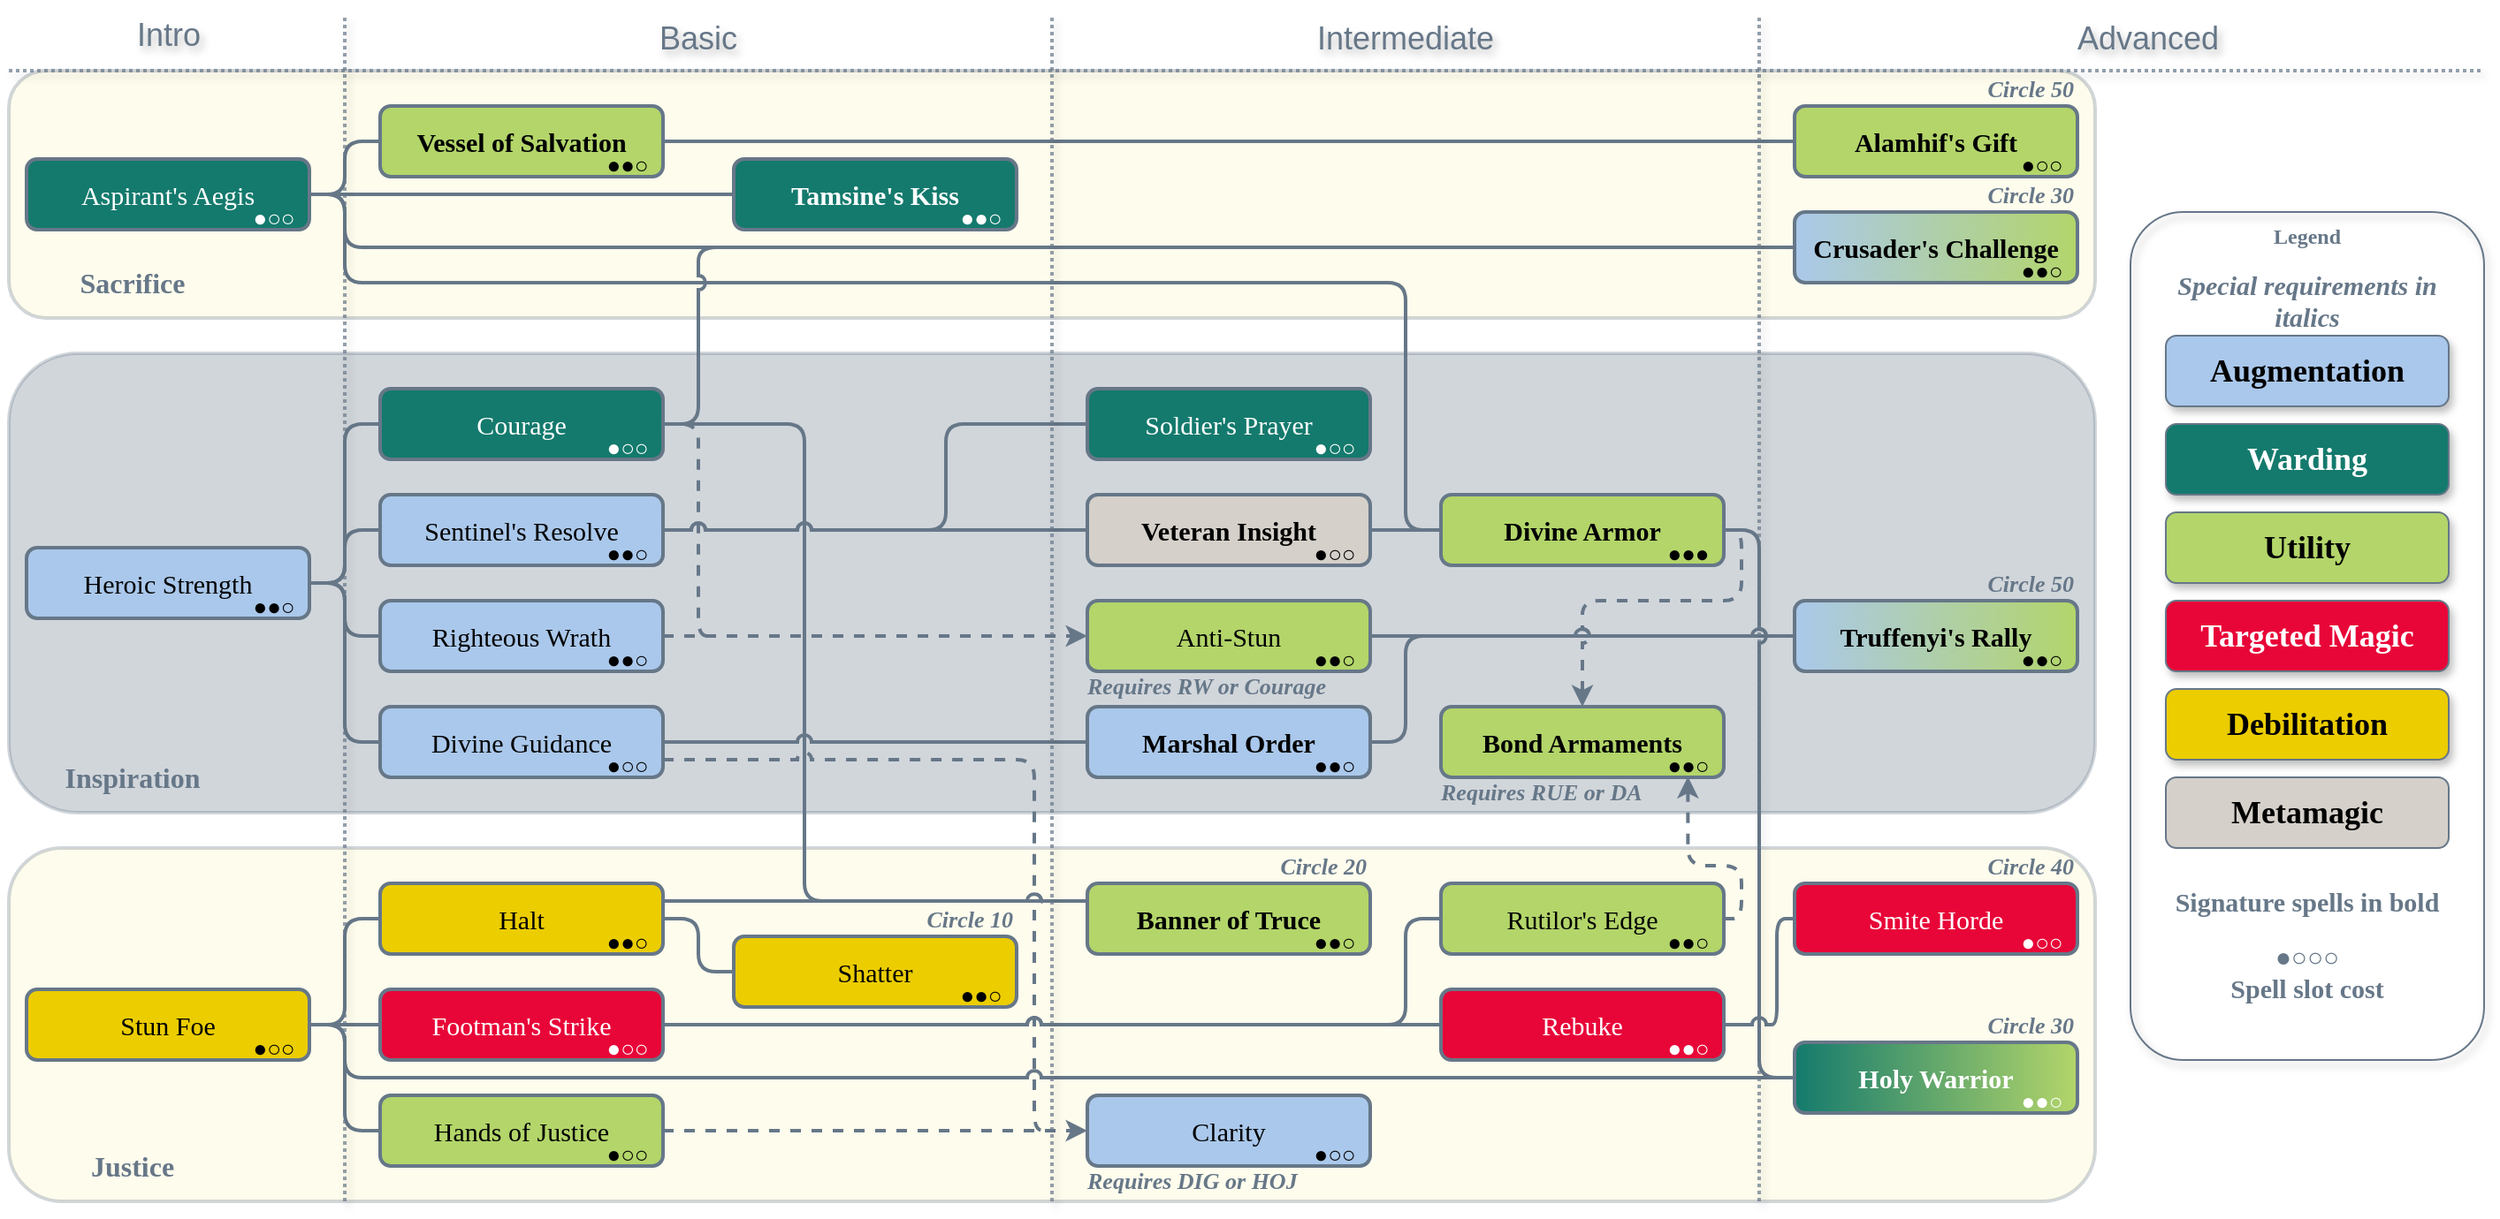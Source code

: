 <mxfile version="25.0.3">
  <diagram name="Page-1" id="PuFN-wMOv0jWiG4jprAx">
    <mxGraphModel dx="1420" dy="824" grid="1" gridSize="10" guides="1" tooltips="1" connect="1" arrows="1" fold="1" page="1" pageScale="1" pageWidth="1420" pageHeight="690" background="none" math="0" shadow="0">
      <root>
        <mxCell id="0" />
        <mxCell id="DKlUDa0g7rmCu-vv5rfz-316" value="Spellbook borders" style="locked=1;" parent="0" />
        <mxCell id="DKlUDa0g7rmCu-vv5rfz-317" value="" style="rounded=1;fontFamily=Helvetica;fontSize=11;fontColor=default;labelBackgroundColor=none;fillColor=#FCF4C4;strokeColor=#667788;opacity=30;glass=0;shadow=0;align=center;verticalAlign=middle;gradientColor=none;strokeWidth=2;" parent="DKlUDa0g7rmCu-vv5rfz-316" vertex="1">
          <mxGeometry x="10" y="40" width="1180" height="140" as="geometry" />
        </mxCell>
        <mxCell id="DKlUDa0g7rmCu-vv5rfz-318" value="" style="rounded=1;fontFamily=Helvetica;fontSize=11;fontColor=default;labelBackgroundColor=none;fillColor=#667788;strokeColor=#667788;opacity=30;glass=0;shadow=0;align=center;verticalAlign=middle;gradientColor=none;strokeWidth=2;" parent="DKlUDa0g7rmCu-vv5rfz-316" vertex="1">
          <mxGeometry x="10" y="200" width="1180" height="260" as="geometry" />
        </mxCell>
        <mxCell id="DKlUDa0g7rmCu-vv5rfz-319" value="" style="rounded=1;fontFamily=Helvetica;fontSize=11;fontColor=default;labelBackgroundColor=none;fillColor=#FCF4C4;strokeColor=#667788;opacity=30;glass=0;shadow=0;align=center;verticalAlign=middle;gradientColor=none;strokeWidth=2;" parent="DKlUDa0g7rmCu-vv5rfz-316" vertex="1">
          <mxGeometry x="10" y="480" width="1180" height="200" as="geometry" />
        </mxCell>
        <mxCell id="4LNg5v-IOajOxHjOTWhF-1" value="Inspiration" style="text;align=center;verticalAlign=middle;whiteSpace=wrap;rounded=0;fontStyle=1;fontSize=16;fontFamily=Georgia;fontColor=#667788;strokeColor=none;" parent="DKlUDa0g7rmCu-vv5rfz-316" vertex="1">
          <mxGeometry x="10" y="420" width="140" height="40" as="geometry" />
        </mxCell>
        <mxCell id="4LNg5v-IOajOxHjOTWhF-2" value="Justice" style="text;align=center;verticalAlign=middle;whiteSpace=wrap;rounded=0;fontStyle=1;fontSize=16;fontFamily=Georgia;fontColor=#667788;strokeColor=none;" parent="DKlUDa0g7rmCu-vv5rfz-316" vertex="1">
          <mxGeometry x="10" y="640" width="140" height="40" as="geometry" />
        </mxCell>
        <mxCell id="4LNg5v-IOajOxHjOTWhF-4" value="Sacrifice" style="text;align=center;verticalAlign=middle;whiteSpace=wrap;rounded=0;fontStyle=1;fontSize=16;fontFamily=Georgia;fontColor=#667788;strokeColor=none;" parent="DKlUDa0g7rmCu-vv5rfz-316" vertex="1">
          <mxGeometry x="10" y="140" width="140" height="40" as="geometry" />
        </mxCell>
        <mxCell id="DKlUDa0g7rmCu-vv5rfz-14" value="Shapes and Lines" style="locked=1;" parent="0" />
        <mxCell id="bMIZUlVMKYhtr8G9Qs2D-5" style="edgeStyle=orthogonalEdgeStyle;rounded=1;orthogonalLoop=1;jettySize=auto;html=1;exitX=1;exitY=0.5;exitDx=0;exitDy=0;entryX=0;entryY=0.5;entryDx=0;entryDy=0;strokeWidth=2;strokeColor=#667788;endArrow=none;endFill=0;jumpStyle=arc;curved=0;" parent="DKlUDa0g7rmCu-vv5rfz-14" source="DKlUDa0g7rmCu-vv5rfz-31" target="bMIZUlVMKYhtr8G9Qs2D-1" edge="1">
          <mxGeometry relative="1" as="geometry" />
        </mxCell>
        <mxCell id="bMIZUlVMKYhtr8G9Qs2D-7" style="edgeStyle=orthogonalEdgeStyle;shape=connector;rounded=1;orthogonalLoop=1;jettySize=auto;html=1;exitX=1;exitY=0.5;exitDx=0;exitDy=0;entryX=0;entryY=0.5;entryDx=0;entryDy=0;strokeColor=#667788;strokeWidth=2;align=center;verticalAlign=middle;fontFamily=Helvetica;fontSize=11;fontColor=default;labelBackgroundColor=default;endArrow=none;endFill=0;curved=0;jumpStyle=arc;" parent="DKlUDa0g7rmCu-vv5rfz-14" source="DKlUDa0g7rmCu-vv5rfz-31" target="bMIZUlVMKYhtr8G9Qs2D-2" edge="1">
          <mxGeometry relative="1" as="geometry">
            <Array as="points">
              <mxPoint x="190" y="110" />
              <mxPoint x="190" y="110" />
            </Array>
          </mxGeometry>
        </mxCell>
        <mxCell id="bMIZUlVMKYhtr8G9Qs2D-9" style="edgeStyle=orthogonalEdgeStyle;shape=connector;curved=0;rounded=1;orthogonalLoop=1;jettySize=auto;html=1;exitX=1;exitY=0.5;exitDx=0;exitDy=0;entryX=0;entryY=0.5;entryDx=0;entryDy=0;strokeColor=#667788;strokeWidth=2;align=center;verticalAlign=middle;fontFamily=Helvetica;fontSize=11;fontColor=default;labelBackgroundColor=default;endArrow=none;endFill=0;jumpStyle=arc;" parent="DKlUDa0g7rmCu-vv5rfz-14" source="DKlUDa0g7rmCu-vv5rfz-31" target="bMIZUlVMKYhtr8G9Qs2D-4" edge="1">
          <mxGeometry relative="1" as="geometry">
            <Array as="points">
              <mxPoint x="200" y="110" />
              <mxPoint x="200" y="140" />
            </Array>
          </mxGeometry>
        </mxCell>
        <mxCell id="bMIZUlVMKYhtr8G9Qs2D-34" style="edgeStyle=orthogonalEdgeStyle;shape=connector;curved=0;rounded=1;jumpStyle=arc;orthogonalLoop=1;jettySize=auto;html=1;exitX=1;exitY=0.5;exitDx=0;exitDy=0;entryX=0;entryY=0.5;entryDx=0;entryDy=0;strokeColor=#667788;strokeWidth=2;align=center;verticalAlign=middle;fontFamily=Helvetica;fontSize=11;fontColor=default;labelBackgroundColor=default;endArrow=none;endFill=0;" parent="DKlUDa0g7rmCu-vv5rfz-14" source="DKlUDa0g7rmCu-vv5rfz-31" target="bMIZUlVMKYhtr8G9Qs2D-16" edge="1">
          <mxGeometry relative="1" as="geometry">
            <Array as="points">
              <mxPoint x="200" y="110" />
              <mxPoint x="200" y="160" />
              <mxPoint x="800" y="160" />
              <mxPoint x="800" y="300" />
            </Array>
          </mxGeometry>
        </mxCell>
        <mxCell id="DKlUDa0g7rmCu-vv5rfz-31" value="Aspirant&#39;s Aegis" style="rounded=1;strokeWidth=2;strokeColor=#667788;textShadow=0;labelBackgroundColor=none;whiteSpace=wrap;fontSize=15;fontFamily=Georgia;fillColor=#147A6D;fontColor=#FFFFFF;" parent="DKlUDa0g7rmCu-vv5rfz-14" vertex="1">
          <mxGeometry x="20" y="90" width="160" height="40" as="geometry" />
        </mxCell>
        <mxCell id="bMIZUlVMKYhtr8G9Qs2D-6" style="edgeStyle=orthogonalEdgeStyle;shape=connector;rounded=0;orthogonalLoop=1;jettySize=auto;html=1;exitX=1;exitY=0.5;exitDx=0;exitDy=0;entryX=0;entryY=0.5;entryDx=0;entryDy=0;strokeColor=#667788;strokeWidth=2;align=center;verticalAlign=middle;fontFamily=Helvetica;fontSize=11;fontColor=default;labelBackgroundColor=default;endArrow=none;endFill=0;jumpStyle=arc;" parent="DKlUDa0g7rmCu-vv5rfz-14" source="bMIZUlVMKYhtr8G9Qs2D-1" target="bMIZUlVMKYhtr8G9Qs2D-3" edge="1">
          <mxGeometry relative="1" as="geometry" />
        </mxCell>
        <mxCell id="bMIZUlVMKYhtr8G9Qs2D-1" value="Vessel of Salvation" style="rounded=1;strokeWidth=2;strokeColor=#667788;textShadow=0;labelBackgroundColor=none;whiteSpace=wrap;fontSize=15;fontFamily=Georgia;fillColor=#B3D56A;fontStyle=1" parent="DKlUDa0g7rmCu-vv5rfz-14" vertex="1">
          <mxGeometry x="220" y="60" width="160" height="40" as="geometry" />
        </mxCell>
        <mxCell id="bMIZUlVMKYhtr8G9Qs2D-2" value="Tamsine&#39;s Kiss" style="rounded=1;strokeWidth=2;strokeColor=#667788;textShadow=0;labelBackgroundColor=none;whiteSpace=wrap;fontSize=15;fontFamily=Georgia;fillColor=#147A6D;fontStyle=1;fontColor=#FFFFFF;" parent="DKlUDa0g7rmCu-vv5rfz-14" vertex="1">
          <mxGeometry x="420" y="90" width="160" height="40" as="geometry" />
        </mxCell>
        <mxCell id="bMIZUlVMKYhtr8G9Qs2D-3" value="Alamhif&#39;s Gift" style="rounded=1;strokeWidth=2;strokeColor=#667788;textShadow=0;labelBackgroundColor=none;whiteSpace=wrap;fontSize=15;fontFamily=Georgia;fillColor=#B3D56A;fontStyle=1" parent="DKlUDa0g7rmCu-vv5rfz-14" vertex="1">
          <mxGeometry x="1020" y="60" width="160" height="40" as="geometry" />
        </mxCell>
        <mxCell id="bMIZUlVMKYhtr8G9Qs2D-4" value="Crusader&#39;s Challenge" style="rounded=1;strokeWidth=2;strokeColor=#667788;textShadow=0;labelBackgroundColor=none;whiteSpace=wrap;fontSize=15;fontFamily=Georgia;fillColor=#AAC8EB;fontStyle=1;gradientColor=#B3D56A;gradientDirection=east;" parent="DKlUDa0g7rmCu-vv5rfz-14" vertex="1">
          <mxGeometry x="1020" y="120" width="160" height="40" as="geometry" />
        </mxCell>
        <mxCell id="bMIZUlVMKYhtr8G9Qs2D-22" style="edgeStyle=orthogonalEdgeStyle;shape=connector;curved=0;rounded=1;orthogonalLoop=1;jettySize=auto;html=1;exitX=1;exitY=0.5;exitDx=0;exitDy=0;entryX=0;entryY=0.5;entryDx=0;entryDy=0;strokeColor=#667788;strokeWidth=2;align=center;verticalAlign=middle;fontFamily=Helvetica;fontSize=11;fontColor=default;labelBackgroundColor=default;endArrow=none;endFill=0;jumpStyle=arc;" parent="DKlUDa0g7rmCu-vv5rfz-14" source="bMIZUlVMKYhtr8G9Qs2D-10" target="bMIZUlVMKYhtr8G9Qs2D-12" edge="1">
          <mxGeometry relative="1" as="geometry">
            <Array as="points">
              <mxPoint x="200" y="330" />
              <mxPoint x="200" y="420" />
            </Array>
          </mxGeometry>
        </mxCell>
        <mxCell id="bMIZUlVMKYhtr8G9Qs2D-23" style="edgeStyle=orthogonalEdgeStyle;shape=connector;curved=0;rounded=1;orthogonalLoop=1;jettySize=auto;html=1;exitX=1;exitY=0.5;exitDx=0;exitDy=0;entryX=0;entryY=0.5;entryDx=0;entryDy=0;strokeColor=#667788;strokeWidth=2;align=center;verticalAlign=middle;fontFamily=Helvetica;fontSize=11;fontColor=default;labelBackgroundColor=default;endArrow=none;endFill=0;jumpStyle=arc;" parent="DKlUDa0g7rmCu-vv5rfz-14" source="bMIZUlVMKYhtr8G9Qs2D-10" target="bMIZUlVMKYhtr8G9Qs2D-14" edge="1">
          <mxGeometry relative="1" as="geometry" />
        </mxCell>
        <mxCell id="bMIZUlVMKYhtr8G9Qs2D-32" style="edgeStyle=orthogonalEdgeStyle;shape=connector;curved=0;rounded=1;jumpStyle=arc;orthogonalLoop=1;jettySize=auto;html=1;exitX=1;exitY=0.5;exitDx=0;exitDy=0;entryX=0;entryY=0.5;entryDx=0;entryDy=0;strokeColor=#667788;strokeWidth=2;align=center;verticalAlign=middle;fontFamily=Helvetica;fontSize=11;fontColor=default;labelBackgroundColor=default;endArrow=none;endFill=0;" parent="DKlUDa0g7rmCu-vv5rfz-14" source="bMIZUlVMKYhtr8G9Qs2D-10" target="bMIZUlVMKYhtr8G9Qs2D-11" edge="1">
          <mxGeometry relative="1" as="geometry" />
        </mxCell>
        <mxCell id="bMIZUlVMKYhtr8G9Qs2D-40" style="edgeStyle=orthogonalEdgeStyle;shape=connector;curved=0;rounded=1;jumpStyle=arc;orthogonalLoop=1;jettySize=auto;html=1;exitX=1;exitY=0.5;exitDx=0;exitDy=0;entryX=0;entryY=0.5;entryDx=0;entryDy=0;strokeColor=#667788;strokeWidth=2;align=center;verticalAlign=middle;fontFamily=Helvetica;fontSize=11;fontColor=default;labelBackgroundColor=default;endArrow=none;endFill=0;" parent="DKlUDa0g7rmCu-vv5rfz-14" source="bMIZUlVMKYhtr8G9Qs2D-10" target="bMIZUlVMKYhtr8G9Qs2D-13" edge="1">
          <mxGeometry relative="1" as="geometry" />
        </mxCell>
        <mxCell id="bMIZUlVMKYhtr8G9Qs2D-10" value="Heroic Strength" style="rounded=1;strokeWidth=2;strokeColor=#667788;textShadow=0;labelBackgroundColor=none;whiteSpace=wrap;fontSize=15;fontFamily=Georgia;fillColor=#AAC8EB;" parent="DKlUDa0g7rmCu-vv5rfz-14" vertex="1">
          <mxGeometry x="20" y="310" width="160" height="40" as="geometry" />
        </mxCell>
        <mxCell id="bMIZUlVMKYhtr8G9Qs2D-27" style="edgeStyle=orthogonalEdgeStyle;shape=connector;curved=0;rounded=1;orthogonalLoop=1;jettySize=auto;html=1;exitX=1;exitY=0.5;exitDx=0;exitDy=0;entryX=0;entryY=0.5;entryDx=0;entryDy=0;strokeColor=#667788;strokeWidth=2;align=center;verticalAlign=middle;fontFamily=Helvetica;fontSize=11;fontColor=default;labelBackgroundColor=default;endArrow=none;endFill=0;jumpStyle=arc;" parent="DKlUDa0g7rmCu-vv5rfz-14" source="bMIZUlVMKYhtr8G9Qs2D-11" target="bMIZUlVMKYhtr8G9Qs2D-4" edge="1">
          <mxGeometry relative="1" as="geometry">
            <Array as="points">
              <mxPoint x="400" y="240" />
              <mxPoint x="400" y="140" />
            </Array>
          </mxGeometry>
        </mxCell>
        <mxCell id="bMIZUlVMKYhtr8G9Qs2D-29" style="edgeStyle=orthogonalEdgeStyle;shape=connector;curved=0;rounded=1;jumpStyle=none;orthogonalLoop=1;jettySize=auto;html=1;exitX=1;exitY=0.5;exitDx=0;exitDy=0;strokeColor=#667788;strokeWidth=2;align=center;verticalAlign=middle;fontFamily=Helvetica;fontSize=11;fontColor=default;labelBackgroundColor=default;endArrow=none;endFill=0;dashed=1;" parent="DKlUDa0g7rmCu-vv5rfz-14" source="bMIZUlVMKYhtr8G9Qs2D-11" edge="1">
          <mxGeometry relative="1" as="geometry">
            <mxPoint x="410" y="360" as="targetPoint" />
            <Array as="points">
              <mxPoint x="400" y="240" />
              <mxPoint x="400" y="360" />
            </Array>
          </mxGeometry>
        </mxCell>
        <mxCell id="bMIZUlVMKYhtr8G9Qs2D-60" style="edgeStyle=orthogonalEdgeStyle;shape=connector;curved=0;rounded=1;jumpStyle=arc;orthogonalLoop=1;jettySize=auto;html=1;exitX=1;exitY=0.5;exitDx=0;exitDy=0;entryX=0;entryY=0.25;entryDx=0;entryDy=0;strokeColor=#667788;strokeWidth=2;align=center;verticalAlign=middle;fontFamily=Helvetica;fontSize=11;fontColor=default;labelBackgroundColor=default;endArrow=none;endFill=0;" parent="DKlUDa0g7rmCu-vv5rfz-14" source="bMIZUlVMKYhtr8G9Qs2D-11" target="bMIZUlVMKYhtr8G9Qs2D-48" edge="1">
          <mxGeometry relative="1" as="geometry">
            <Array as="points">
              <mxPoint x="460" y="240" />
              <mxPoint x="460" y="510" />
            </Array>
          </mxGeometry>
        </mxCell>
        <mxCell id="bMIZUlVMKYhtr8G9Qs2D-11" value="Courage" style="rounded=1;strokeWidth=2;strokeColor=#667788;textShadow=0;labelBackgroundColor=none;whiteSpace=wrap;fontSize=15;fontFamily=Georgia;fillColor=#147A6D;fontColor=#FFFFFF;" parent="DKlUDa0g7rmCu-vv5rfz-14" vertex="1">
          <mxGeometry x="220" y="220" width="160" height="40" as="geometry" />
        </mxCell>
        <mxCell id="bMIZUlVMKYhtr8G9Qs2D-33" style="edgeStyle=orthogonalEdgeStyle;shape=connector;curved=0;rounded=1;jumpStyle=arc;orthogonalLoop=1;jettySize=auto;html=1;exitX=1;exitY=0.5;exitDx=0;exitDy=0;strokeColor=#667788;strokeWidth=2;align=center;verticalAlign=middle;fontFamily=Helvetica;fontSize=11;fontColor=default;labelBackgroundColor=default;endArrow=none;endFill=0;entryX=0;entryY=0.5;entryDx=0;entryDy=0;" parent="DKlUDa0g7rmCu-vv5rfz-14" source="bMIZUlVMKYhtr8G9Qs2D-12" target="bMIZUlVMKYhtr8G9Qs2D-18" edge="1">
          <mxGeometry relative="1" as="geometry">
            <mxPoint x="600" y="420" as="targetPoint" />
            <Array as="points" />
          </mxGeometry>
        </mxCell>
        <mxCell id="bMIZUlVMKYhtr8G9Qs2D-100" style="edgeStyle=orthogonalEdgeStyle;shape=connector;curved=0;rounded=1;jumpStyle=arc;orthogonalLoop=1;jettySize=auto;html=1;exitX=1;exitY=0.75;exitDx=0;exitDy=0;strokeColor=#667788;strokeWidth=2;align=center;verticalAlign=middle;fontFamily=Helvetica;fontSize=11;fontColor=default;labelBackgroundColor=default;endArrow=none;endFill=0;dashed=1;" parent="DKlUDa0g7rmCu-vv5rfz-14" source="bMIZUlVMKYhtr8G9Qs2D-12" edge="1">
          <mxGeometry relative="1" as="geometry">
            <mxPoint x="600" y="640" as="targetPoint" />
            <Array as="points">
              <mxPoint x="590" y="430" />
              <mxPoint x="590" y="640" />
            </Array>
          </mxGeometry>
        </mxCell>
        <mxCell id="bMIZUlVMKYhtr8G9Qs2D-12" value="Divine Guidance" style="rounded=1;strokeWidth=2;strokeColor=#667788;textShadow=0;labelBackgroundColor=none;whiteSpace=wrap;fontSize=15;fontFamily=Georgia;fillColor=#AAC8EB;" parent="DKlUDa0g7rmCu-vv5rfz-14" vertex="1">
          <mxGeometry x="220" y="400" width="160" height="40" as="geometry" />
        </mxCell>
        <mxCell id="bMIZUlVMKYhtr8G9Qs2D-39" style="edgeStyle=orthogonalEdgeStyle;shape=connector;curved=0;rounded=1;jumpStyle=none;orthogonalLoop=1;jettySize=auto;html=1;exitX=1;exitY=0.5;exitDx=0;exitDy=0;entryX=0;entryY=0.5;entryDx=0;entryDy=0;strokeColor=#667788;strokeWidth=2;align=center;verticalAlign=middle;fontFamily=Helvetica;fontSize=11;fontColor=default;labelBackgroundColor=default;endArrow=classic;endFill=1;dashed=1;" parent="DKlUDa0g7rmCu-vv5rfz-14" source="bMIZUlVMKYhtr8G9Qs2D-13" target="bMIZUlVMKYhtr8G9Qs2D-15" edge="1">
          <mxGeometry relative="1" as="geometry">
            <Array as="points">
              <mxPoint x="590" y="360" />
              <mxPoint x="590" y="360" />
            </Array>
          </mxGeometry>
        </mxCell>
        <mxCell id="bMIZUlVMKYhtr8G9Qs2D-13" value="Righteous Wrath" style="rounded=1;strokeWidth=2;strokeColor=#667788;textShadow=0;labelBackgroundColor=none;whiteSpace=wrap;fontSize=15;fontFamily=Georgia;fillColor=#AAC8EB;" parent="DKlUDa0g7rmCu-vv5rfz-14" vertex="1">
          <mxGeometry x="220" y="340" width="160" height="40" as="geometry" />
        </mxCell>
        <mxCell id="bMIZUlVMKYhtr8G9Qs2D-30" style="edgeStyle=orthogonalEdgeStyle;shape=connector;curved=0;rounded=1;jumpStyle=arc;orthogonalLoop=1;jettySize=auto;html=1;exitX=1;exitY=0.5;exitDx=0;exitDy=0;entryX=0;entryY=0.5;entryDx=0;entryDy=0;strokeColor=#667788;strokeWidth=2;align=center;verticalAlign=middle;fontFamily=Helvetica;fontSize=11;fontColor=default;labelBackgroundColor=default;endArrow=none;endFill=0;" parent="DKlUDa0g7rmCu-vv5rfz-14" source="bMIZUlVMKYhtr8G9Qs2D-14" target="bMIZUlVMKYhtr8G9Qs2D-20" edge="1">
          <mxGeometry relative="1" as="geometry">
            <Array as="points">
              <mxPoint x="480" y="300" />
              <mxPoint x="480" y="300" />
            </Array>
          </mxGeometry>
        </mxCell>
        <mxCell id="bMIZUlVMKYhtr8G9Qs2D-31" style="edgeStyle=orthogonalEdgeStyle;shape=connector;curved=0;rounded=1;jumpStyle=arc;orthogonalLoop=1;jettySize=auto;html=1;exitX=1;exitY=0.5;exitDx=0;exitDy=0;entryX=0;entryY=0.5;entryDx=0;entryDy=0;strokeColor=#667788;strokeWidth=2;align=center;verticalAlign=middle;fontFamily=Helvetica;fontSize=11;fontColor=default;labelBackgroundColor=default;endArrow=none;endFill=0;" parent="DKlUDa0g7rmCu-vv5rfz-14" source="bMIZUlVMKYhtr8G9Qs2D-14" target="bMIZUlVMKYhtr8G9Qs2D-21" edge="1">
          <mxGeometry relative="1" as="geometry">
            <Array as="points">
              <mxPoint x="540" y="300" />
              <mxPoint x="540" y="240" />
            </Array>
          </mxGeometry>
        </mxCell>
        <mxCell id="bMIZUlVMKYhtr8G9Qs2D-14" value="Sentinel&#39;s Resolve" style="rounded=1;strokeWidth=2;strokeColor=#667788;textShadow=0;labelBackgroundColor=none;whiteSpace=wrap;fontSize=15;fontFamily=Georgia;fillColor=#AAC8EB;" parent="DKlUDa0g7rmCu-vv5rfz-14" vertex="1">
          <mxGeometry x="220" y="280" width="160" height="40" as="geometry" />
        </mxCell>
        <mxCell id="bMIZUlVMKYhtr8G9Qs2D-37" style="edgeStyle=orthogonalEdgeStyle;shape=connector;curved=0;rounded=1;jumpStyle=arc;orthogonalLoop=1;jettySize=auto;html=1;exitX=1;exitY=0.5;exitDx=0;exitDy=0;entryX=0;entryY=0.5;entryDx=0;entryDy=0;strokeColor=#667788;strokeWidth=2;align=center;verticalAlign=middle;fontFamily=Helvetica;fontSize=11;fontColor=default;labelBackgroundColor=default;endArrow=none;endFill=0;" parent="DKlUDa0g7rmCu-vv5rfz-14" source="bMIZUlVMKYhtr8G9Qs2D-15" target="bMIZUlVMKYhtr8G9Qs2D-19" edge="1">
          <mxGeometry relative="1" as="geometry">
            <Array as="points">
              <mxPoint x="800" y="360" />
              <mxPoint x="800" y="360" />
            </Array>
          </mxGeometry>
        </mxCell>
        <mxCell id="bMIZUlVMKYhtr8G9Qs2D-15" value="Anti-Stun" style="rounded=1;strokeWidth=2;strokeColor=#667788;textShadow=0;labelBackgroundColor=none;whiteSpace=wrap;fontSize=15;fontFamily=Georgia;fillColor=#B3D56A;" parent="DKlUDa0g7rmCu-vv5rfz-14" vertex="1">
          <mxGeometry x="620" y="340" width="160" height="40" as="geometry" />
        </mxCell>
        <mxCell id="bMIZUlVMKYhtr8G9Qs2D-41" style="edgeStyle=orthogonalEdgeStyle;shape=connector;curved=0;rounded=1;jumpStyle=arc;orthogonalLoop=1;jettySize=auto;html=1;exitX=1;exitY=0.5;exitDx=0;exitDy=0;entryX=0.5;entryY=0;entryDx=0;entryDy=0;strokeColor=#667788;strokeWidth=2;align=center;verticalAlign=middle;fontFamily=Helvetica;fontSize=11;fontColor=default;labelBackgroundColor=default;endArrow=classic;endFill=1;dashed=1;" parent="DKlUDa0g7rmCu-vv5rfz-14" source="bMIZUlVMKYhtr8G9Qs2D-16" target="bMIZUlVMKYhtr8G9Qs2D-17" edge="1">
          <mxGeometry relative="1" as="geometry">
            <Array as="points">
              <mxPoint x="990" y="300" />
              <mxPoint x="990" y="340" />
              <mxPoint x="900" y="340" />
            </Array>
          </mxGeometry>
        </mxCell>
        <mxCell id="bMIZUlVMKYhtr8G9Qs2D-65" style="edgeStyle=orthogonalEdgeStyle;shape=connector;curved=0;rounded=1;jumpStyle=arc;orthogonalLoop=1;jettySize=auto;html=1;exitX=1;exitY=0.5;exitDx=0;exitDy=0;entryX=0;entryY=0.5;entryDx=0;entryDy=0;strokeColor=#667788;strokeWidth=2;align=center;verticalAlign=middle;fontFamily=Helvetica;fontSize=11;fontColor=default;labelBackgroundColor=default;endArrow=none;endFill=0;" parent="DKlUDa0g7rmCu-vv5rfz-14" source="bMIZUlVMKYhtr8G9Qs2D-16" target="bMIZUlVMKYhtr8G9Qs2D-51" edge="1">
          <mxGeometry relative="1" as="geometry" />
        </mxCell>
        <mxCell id="bMIZUlVMKYhtr8G9Qs2D-16" value="Divine Armor" style="rounded=1;strokeWidth=2;strokeColor=#667788;textShadow=0;labelBackgroundColor=none;whiteSpace=wrap;fontSize=15;fontFamily=Georgia;fillColor=#B3D56A;fontStyle=1" parent="DKlUDa0g7rmCu-vv5rfz-14" vertex="1">
          <mxGeometry x="820" y="280" width="160" height="40" as="geometry" />
        </mxCell>
        <mxCell id="bMIZUlVMKYhtr8G9Qs2D-17" value="Bond Armaments" style="rounded=1;strokeWidth=2;strokeColor=#667788;textShadow=0;labelBackgroundColor=none;whiteSpace=wrap;fontSize=15;fontFamily=Georgia;fillColor=#B3D56A;fontStyle=1" parent="DKlUDa0g7rmCu-vv5rfz-14" vertex="1">
          <mxGeometry x="820" y="400" width="160" height="40" as="geometry" />
        </mxCell>
        <mxCell id="bMIZUlVMKYhtr8G9Qs2D-36" style="edgeStyle=orthogonalEdgeStyle;shape=connector;curved=0;rounded=1;jumpStyle=arc;orthogonalLoop=1;jettySize=auto;html=1;exitX=1;exitY=0.5;exitDx=0;exitDy=0;entryX=0;entryY=0.5;entryDx=0;entryDy=0;strokeColor=#667788;strokeWidth=2;align=center;verticalAlign=middle;fontFamily=Helvetica;fontSize=11;fontColor=default;labelBackgroundColor=default;endArrow=none;endFill=0;" parent="DKlUDa0g7rmCu-vv5rfz-14" source="bMIZUlVMKYhtr8G9Qs2D-18" target="bMIZUlVMKYhtr8G9Qs2D-19" edge="1">
          <mxGeometry relative="1" as="geometry">
            <Array as="points">
              <mxPoint x="800" y="420" />
              <mxPoint x="800" y="360" />
            </Array>
          </mxGeometry>
        </mxCell>
        <mxCell id="bMIZUlVMKYhtr8G9Qs2D-18" value="Marshal Order" style="rounded=1;strokeWidth=2;strokeColor=#667788;textShadow=0;labelBackgroundColor=none;whiteSpace=wrap;fontSize=15;fontFamily=Georgia;fillColor=#AAC8EB;fontStyle=1" parent="DKlUDa0g7rmCu-vv5rfz-14" vertex="1">
          <mxGeometry x="620" y="400" width="160" height="40" as="geometry" />
        </mxCell>
        <mxCell id="bMIZUlVMKYhtr8G9Qs2D-19" value="Truffenyi&#39;s Rally" style="rounded=1;strokeWidth=2;strokeColor=#667788;textShadow=0;labelBackgroundColor=none;whiteSpace=wrap;fontSize=15;fontFamily=Georgia;fillColor=#AAC8EB;fontStyle=1;gradientColor=#B3D56A;gradientDirection=east;" parent="DKlUDa0g7rmCu-vv5rfz-14" vertex="1">
          <mxGeometry x="1020" y="340" width="160" height="40" as="geometry" />
        </mxCell>
        <mxCell id="bMIZUlVMKYhtr8G9Qs2D-35" style="edgeStyle=orthogonalEdgeStyle;shape=connector;curved=0;rounded=1;jumpStyle=arc;orthogonalLoop=1;jettySize=auto;html=1;exitX=1;exitY=0.5;exitDx=0;exitDy=0;entryX=0;entryY=0.5;entryDx=0;entryDy=0;strokeColor=#667788;strokeWidth=2;align=center;verticalAlign=middle;fontFamily=Helvetica;fontSize=11;fontColor=default;labelBackgroundColor=default;endArrow=none;endFill=0;" parent="DKlUDa0g7rmCu-vv5rfz-14" source="bMIZUlVMKYhtr8G9Qs2D-20" target="bMIZUlVMKYhtr8G9Qs2D-16" edge="1">
          <mxGeometry relative="1" as="geometry" />
        </mxCell>
        <mxCell id="bMIZUlVMKYhtr8G9Qs2D-20" value="Veteran Insight" style="rounded=1;strokeWidth=2;strokeColor=#667788;textShadow=0;labelBackgroundColor=none;whiteSpace=wrap;fontSize=15;fontFamily=Georgia;fillColor=#D5D0CA;fontStyle=1" parent="DKlUDa0g7rmCu-vv5rfz-14" vertex="1">
          <mxGeometry x="620" y="280" width="160" height="40" as="geometry" />
        </mxCell>
        <mxCell id="bMIZUlVMKYhtr8G9Qs2D-21" value="Soldier&#39;s Prayer" style="rounded=1;strokeWidth=2;strokeColor=#667788;textShadow=0;labelBackgroundColor=none;whiteSpace=wrap;fontSize=15;fontFamily=Georgia;fillColor=#147A6D;fontStyle=0;fontColor=#FFFFFF;" parent="DKlUDa0g7rmCu-vv5rfz-14" vertex="1">
          <mxGeometry x="620" y="220" width="160" height="40" as="geometry" />
        </mxCell>
        <mxCell id="bMIZUlVMKYhtr8G9Qs2D-54" style="edgeStyle=orthogonalEdgeStyle;shape=connector;curved=0;rounded=1;jumpStyle=arc;orthogonalLoop=1;jettySize=auto;html=1;exitX=1;exitY=0.5;exitDx=0;exitDy=0;entryX=0;entryY=0.5;entryDx=0;entryDy=0;strokeColor=#667788;strokeWidth=2;align=center;verticalAlign=middle;fontFamily=Helvetica;fontSize=11;fontColor=default;labelBackgroundColor=default;endArrow=none;endFill=0;" parent="DKlUDa0g7rmCu-vv5rfz-14" source="bMIZUlVMKYhtr8G9Qs2D-42" target="bMIZUlVMKYhtr8G9Qs2D-46" edge="1">
          <mxGeometry relative="1" as="geometry" />
        </mxCell>
        <mxCell id="bMIZUlVMKYhtr8G9Qs2D-55" style="edgeStyle=orthogonalEdgeStyle;shape=connector;curved=0;rounded=1;jumpStyle=arc;orthogonalLoop=1;jettySize=auto;html=1;exitX=1;exitY=0.5;exitDx=0;exitDy=0;entryX=0;entryY=0.5;entryDx=0;entryDy=0;strokeColor=#667788;strokeWidth=2;align=center;verticalAlign=middle;fontFamily=Helvetica;fontSize=11;fontColor=default;labelBackgroundColor=default;endArrow=none;endFill=0;" parent="DKlUDa0g7rmCu-vv5rfz-14" source="bMIZUlVMKYhtr8G9Qs2D-42" target="bMIZUlVMKYhtr8G9Qs2D-44" edge="1">
          <mxGeometry relative="1" as="geometry" />
        </mxCell>
        <mxCell id="bMIZUlVMKYhtr8G9Qs2D-56" style="edgeStyle=orthogonalEdgeStyle;shape=connector;curved=0;rounded=1;jumpStyle=arc;orthogonalLoop=1;jettySize=auto;html=1;exitX=1;exitY=0.5;exitDx=0;exitDy=0;entryX=0;entryY=0.5;entryDx=0;entryDy=0;strokeColor=#667788;strokeWidth=2;align=center;verticalAlign=middle;fontFamily=Helvetica;fontSize=11;fontColor=default;labelBackgroundColor=default;endArrow=none;endFill=0;" parent="DKlUDa0g7rmCu-vv5rfz-14" source="bMIZUlVMKYhtr8G9Qs2D-42" target="bMIZUlVMKYhtr8G9Qs2D-43" edge="1">
          <mxGeometry relative="1" as="geometry" />
        </mxCell>
        <mxCell id="bMIZUlVMKYhtr8G9Qs2D-63" style="edgeStyle=orthogonalEdgeStyle;shape=connector;curved=0;rounded=1;jumpStyle=arc;orthogonalLoop=1;jettySize=auto;html=1;exitX=1;exitY=0.5;exitDx=0;exitDy=0;entryX=0;entryY=0.5;entryDx=0;entryDy=0;strokeColor=#667788;strokeWidth=2;align=center;verticalAlign=middle;fontFamily=Helvetica;fontSize=11;fontColor=default;labelBackgroundColor=default;endArrow=none;endFill=0;" parent="DKlUDa0g7rmCu-vv5rfz-14" source="bMIZUlVMKYhtr8G9Qs2D-42" target="bMIZUlVMKYhtr8G9Qs2D-51" edge="1">
          <mxGeometry relative="1" as="geometry">
            <Array as="points">
              <mxPoint x="200" y="580" />
              <mxPoint x="200" y="610" />
            </Array>
          </mxGeometry>
        </mxCell>
        <mxCell id="bMIZUlVMKYhtr8G9Qs2D-42" value="Stun Foe" style="rounded=1;strokeWidth=2;strokeColor=#667788;textShadow=0;labelBackgroundColor=none;whiteSpace=wrap;fontSize=15;fontFamily=Georgia;fillColor=#EBCD00;" parent="DKlUDa0g7rmCu-vv5rfz-14" vertex="1">
          <mxGeometry x="20" y="560" width="160" height="40" as="geometry" />
        </mxCell>
        <mxCell id="bMIZUlVMKYhtr8G9Qs2D-57" style="edgeStyle=orthogonalEdgeStyle;shape=connector;curved=0;rounded=1;jumpStyle=arc;orthogonalLoop=1;jettySize=auto;html=1;exitX=1;exitY=0.5;exitDx=0;exitDy=0;entryX=0;entryY=0.5;entryDx=0;entryDy=0;strokeColor=#667788;strokeWidth=2;align=center;verticalAlign=middle;fontFamily=Helvetica;fontSize=11;fontColor=default;labelBackgroundColor=default;endArrow=none;endFill=0;" parent="DKlUDa0g7rmCu-vv5rfz-14" source="bMIZUlVMKYhtr8G9Qs2D-43" target="bMIZUlVMKYhtr8G9Qs2D-45" edge="1">
          <mxGeometry relative="1" as="geometry" />
        </mxCell>
        <mxCell id="bMIZUlVMKYhtr8G9Qs2D-58" style="edgeStyle=orthogonalEdgeStyle;shape=connector;curved=0;rounded=1;jumpStyle=arc;orthogonalLoop=1;jettySize=auto;html=1;exitX=1;exitY=0.25;exitDx=0;exitDy=0;entryX=0;entryY=0.25;entryDx=0;entryDy=0;strokeColor=#667788;strokeWidth=2;align=center;verticalAlign=middle;fontFamily=Helvetica;fontSize=11;fontColor=default;labelBackgroundColor=default;endArrow=none;endFill=0;" parent="DKlUDa0g7rmCu-vv5rfz-14" source="bMIZUlVMKYhtr8G9Qs2D-43" target="bMIZUlVMKYhtr8G9Qs2D-48" edge="1">
          <mxGeometry relative="1" as="geometry">
            <Array as="points">
              <mxPoint x="610" y="510" />
              <mxPoint x="610" y="510" />
            </Array>
          </mxGeometry>
        </mxCell>
        <mxCell id="bMIZUlVMKYhtr8G9Qs2D-43" value="Halt" style="rounded=1;strokeWidth=2;strokeColor=#667788;textShadow=0;labelBackgroundColor=none;whiteSpace=wrap;fontSize=15;fontFamily=Georgia;fillColor=#EBCD00;" parent="DKlUDa0g7rmCu-vv5rfz-14" vertex="1">
          <mxGeometry x="220" y="500" width="160" height="40" as="geometry" />
        </mxCell>
        <mxCell id="bMIZUlVMKYhtr8G9Qs2D-61" style="edgeStyle=orthogonalEdgeStyle;shape=connector;curved=0;rounded=1;jumpStyle=arc;orthogonalLoop=1;jettySize=auto;html=1;exitX=1;exitY=0.5;exitDx=0;exitDy=0;entryX=0;entryY=0.5;entryDx=0;entryDy=0;strokeColor=#667788;strokeWidth=2;align=center;verticalAlign=middle;fontFamily=Helvetica;fontSize=11;fontColor=default;labelBackgroundColor=default;endArrow=none;endFill=0;" parent="DKlUDa0g7rmCu-vv5rfz-14" source="bMIZUlVMKYhtr8G9Qs2D-44" target="bMIZUlVMKYhtr8G9Qs2D-49" edge="1">
          <mxGeometry relative="1" as="geometry">
            <Array as="points">
              <mxPoint x="800" y="580" />
              <mxPoint x="800" y="520" />
            </Array>
          </mxGeometry>
        </mxCell>
        <mxCell id="bMIZUlVMKYhtr8G9Qs2D-62" style="edgeStyle=orthogonalEdgeStyle;shape=connector;curved=0;rounded=1;jumpStyle=arc;orthogonalLoop=1;jettySize=auto;html=1;exitX=1;exitY=0.5;exitDx=0;exitDy=0;entryX=0;entryY=0.5;entryDx=0;entryDy=0;strokeColor=#667788;strokeWidth=2;align=center;verticalAlign=middle;fontFamily=Helvetica;fontSize=11;fontColor=default;labelBackgroundColor=default;endArrow=none;endFill=0;" parent="DKlUDa0g7rmCu-vv5rfz-14" source="bMIZUlVMKYhtr8G9Qs2D-44" target="bMIZUlVMKYhtr8G9Qs2D-50" edge="1">
          <mxGeometry relative="1" as="geometry">
            <Array as="points">
              <mxPoint x="810" y="580" />
              <mxPoint x="810" y="580" />
            </Array>
          </mxGeometry>
        </mxCell>
        <mxCell id="bMIZUlVMKYhtr8G9Qs2D-44" value="Footman&#39;s Strike" style="rounded=1;strokeWidth=2;strokeColor=#667788;textShadow=0;labelBackgroundColor=none;whiteSpace=wrap;fontSize=15;fontFamily=Georgia;fillColor=#E80538;fontColor=#FFFFFF;" parent="DKlUDa0g7rmCu-vv5rfz-14" vertex="1">
          <mxGeometry x="220" y="560" width="160" height="40" as="geometry" />
        </mxCell>
        <mxCell id="bMIZUlVMKYhtr8G9Qs2D-45" value="Shatter" style="rounded=1;strokeWidth=2;strokeColor=#667788;textShadow=0;labelBackgroundColor=none;whiteSpace=wrap;fontSize=15;fontFamily=Georgia;fillColor=#EBCD00;" parent="DKlUDa0g7rmCu-vv5rfz-14" vertex="1">
          <mxGeometry x="420" y="530" width="160" height="40" as="geometry" />
        </mxCell>
        <mxCell id="bMIZUlVMKYhtr8G9Qs2D-59" style="edgeStyle=orthogonalEdgeStyle;shape=connector;curved=0;rounded=1;jumpStyle=arc;orthogonalLoop=1;jettySize=auto;html=1;exitX=1;exitY=0.5;exitDx=0;exitDy=0;entryX=0;entryY=0.5;entryDx=0;entryDy=0;strokeColor=#667788;strokeWidth=2;align=center;verticalAlign=middle;fontFamily=Helvetica;fontSize=11;fontColor=default;labelBackgroundColor=default;endArrow=classic;endFill=1;dashed=1;" parent="DKlUDa0g7rmCu-vv5rfz-14" source="bMIZUlVMKYhtr8G9Qs2D-46" target="bMIZUlVMKYhtr8G9Qs2D-47" edge="1">
          <mxGeometry relative="1" as="geometry" />
        </mxCell>
        <mxCell id="bMIZUlVMKYhtr8G9Qs2D-46" value="Hands of Justice" style="rounded=1;strokeWidth=2;strokeColor=#667788;textShadow=0;labelBackgroundColor=none;whiteSpace=wrap;fontSize=15;fontFamily=Georgia;fillColor=#B3D56A;" parent="DKlUDa0g7rmCu-vv5rfz-14" vertex="1">
          <mxGeometry x="220" y="620" width="160" height="40" as="geometry" />
        </mxCell>
        <mxCell id="bMIZUlVMKYhtr8G9Qs2D-47" value="Clarity" style="rounded=1;strokeWidth=2;strokeColor=#667788;textShadow=0;labelBackgroundColor=none;whiteSpace=wrap;fontSize=15;fontFamily=Georgia;fillColor=#AAC8EB;" parent="DKlUDa0g7rmCu-vv5rfz-14" vertex="1">
          <mxGeometry x="620" y="620" width="160" height="40" as="geometry" />
        </mxCell>
        <mxCell id="bMIZUlVMKYhtr8G9Qs2D-48" value="Banner of Truce" style="rounded=1;strokeWidth=2;strokeColor=#667788;textShadow=0;labelBackgroundColor=none;whiteSpace=wrap;fontSize=15;fontFamily=Georgia;fillColor=#B3D56A;fontStyle=1" parent="DKlUDa0g7rmCu-vv5rfz-14" vertex="1">
          <mxGeometry x="620" y="500" width="160" height="40" as="geometry" />
        </mxCell>
        <mxCell id="bMIZUlVMKYhtr8G9Qs2D-49" value="Rutilor&#39;s Edge" style="rounded=1;strokeWidth=2;strokeColor=#667788;textShadow=0;labelBackgroundColor=none;whiteSpace=wrap;fontSize=15;fontFamily=Georgia;fillColor=#B3D56A;" parent="DKlUDa0g7rmCu-vv5rfz-14" vertex="1">
          <mxGeometry x="820" y="500" width="160" height="40" as="geometry" />
        </mxCell>
        <mxCell id="bMIZUlVMKYhtr8G9Qs2D-64" style="edgeStyle=orthogonalEdgeStyle;shape=connector;curved=0;rounded=1;jumpStyle=arc;orthogonalLoop=1;jettySize=auto;html=1;exitX=1;exitY=0.5;exitDx=0;exitDy=0;entryX=0;entryY=0.5;entryDx=0;entryDy=0;strokeColor=#667788;strokeWidth=2;align=center;verticalAlign=middle;fontFamily=Helvetica;fontSize=11;fontColor=default;labelBackgroundColor=default;endArrow=none;endFill=0;" parent="DKlUDa0g7rmCu-vv5rfz-14" source="bMIZUlVMKYhtr8G9Qs2D-50" target="bMIZUlVMKYhtr8G9Qs2D-52" edge="1">
          <mxGeometry relative="1" as="geometry">
            <Array as="points">
              <mxPoint x="1010" y="580" />
              <mxPoint x="1010" y="520" />
            </Array>
          </mxGeometry>
        </mxCell>
        <mxCell id="bMIZUlVMKYhtr8G9Qs2D-50" value="Rebuke" style="rounded=1;strokeWidth=2;strokeColor=#667788;textShadow=0;labelBackgroundColor=none;whiteSpace=wrap;fontSize=15;fontFamily=Georgia;fillColor=#E80538;fontColor=#FFFFFF;" parent="DKlUDa0g7rmCu-vv5rfz-14" vertex="1">
          <mxGeometry x="820" y="560" width="160" height="40" as="geometry" />
        </mxCell>
        <mxCell id="bMIZUlVMKYhtr8G9Qs2D-51" value="Holy Warrior" style="rounded=1;strokeWidth=2;strokeColor=#667788;textShadow=0;labelBackgroundColor=none;whiteSpace=wrap;fontSize=15;fontFamily=Georgia;fillColor=#147A6D;fontStyle=1;fontColor=#FFFFFF;gradientColor=#B3D56A;gradientDirection=east;" parent="DKlUDa0g7rmCu-vv5rfz-14" vertex="1">
          <mxGeometry x="1020" y="590" width="160" height="40" as="geometry" />
        </mxCell>
        <mxCell id="bMIZUlVMKYhtr8G9Qs2D-52" value="Smite Horde" style="rounded=1;strokeWidth=2;strokeColor=#667788;textShadow=0;labelBackgroundColor=none;whiteSpace=wrap;fontSize=15;fontFamily=Georgia;fillColor=#E80538;fontColor=#FFFFFF;" parent="DKlUDa0g7rmCu-vv5rfz-14" vertex="1">
          <mxGeometry x="1020" y="500" width="160" height="40" as="geometry" />
        </mxCell>
        <mxCell id="bMIZUlVMKYhtr8G9Qs2D-102" style="edgeStyle=orthogonalEdgeStyle;shape=connector;curved=0;rounded=1;jumpStyle=arc;orthogonalLoop=1;jettySize=auto;html=1;exitX=1;exitY=0.5;exitDx=0;exitDy=0;entryX=0.873;entryY=0.99;entryDx=0;entryDy=0;entryPerimeter=0;strokeColor=#667788;strokeWidth=2;align=center;verticalAlign=middle;fontFamily=Helvetica;fontSize=11;fontColor=default;labelBackgroundColor=default;endArrow=classic;endFill=1;dashed=1;" parent="DKlUDa0g7rmCu-vv5rfz-14" source="bMIZUlVMKYhtr8G9Qs2D-49" target="bMIZUlVMKYhtr8G9Qs2D-17" edge="1">
          <mxGeometry relative="1" as="geometry">
            <Array as="points">
              <mxPoint x="990" y="520" />
              <mxPoint x="990" y="490" />
              <mxPoint x="960" y="490" />
            </Array>
          </mxGeometry>
        </mxCell>
        <mxCell id="1" style="locked=1;" parent="0" />
        <mxCell id="-dR2T00Uhgw3VuPTZwKf-42" value="" style="html=1;rounded=0;strokeWidth=2;endArrow=none;endFill=0;dashed=1;labelBackgroundColor=none;shadow=1;movable=1;resizable=1;rotatable=1;deletable=1;editable=1;locked=0;connectable=1;fontColor=default;strokeColor=#667788;opacity=70;dashPattern=1 1;" parent="1" edge="1">
          <mxGeometry width="100" relative="1" as="geometry">
            <mxPoint x="200" y="10" as="sourcePoint" />
            <mxPoint x="200" y="680" as="targetPoint" />
          </mxGeometry>
        </mxCell>
        <mxCell id="-dR2T00Uhgw3VuPTZwKf-54" value="" style="html=1;rounded=0;strokeWidth=2;endArrow=none;endFill=0;dashed=1;exitX=0.633;exitY=0;exitDx=0;exitDy=0;exitPerimeter=0;labelBackgroundColor=none;shadow=1;movable=1;resizable=1;rotatable=1;deletable=1;editable=1;locked=0;connectable=1;fontColor=default;strokeColor=#667788;opacity=70;dashPattern=1 1;" parent="1" edge="1">
          <mxGeometry width="100" relative="1" as="geometry">
            <mxPoint x="1000" y="10" as="sourcePoint" />
            <mxPoint x="1000" y="680" as="targetPoint" />
          </mxGeometry>
        </mxCell>
        <mxCell id="-dR2T00Uhgw3VuPTZwKf-70" value="" style="html=1;rounded=0;strokeWidth=2;endArrow=none;endFill=0;dashed=1;labelBackgroundColor=none;shadow=1;movable=1;resizable=1;rotatable=1;deletable=1;editable=1;locked=0;connectable=1;fontColor=default;strokeColor=#667788;opacity=70;dashPattern=1 1;" parent="1" edge="1">
          <mxGeometry width="100" relative="1" as="geometry">
            <mxPoint x="10" y="40" as="sourcePoint" />
            <mxPoint x="1410" y="40" as="targetPoint" />
          </mxGeometry>
        </mxCell>
        <mxCell id="DKlUDa0g7rmCu-vv5rfz-8" value="" style="html=1;rounded=0;strokeWidth=2;endArrow=none;endFill=0;dashed=1;labelBackgroundColor=none;shadow=1;movable=1;resizable=1;rotatable=1;deletable=1;editable=1;locked=0;connectable=1;fontColor=default;strokeColor=#667788;opacity=70;dashPattern=1 1;" parent="1" edge="1">
          <mxGeometry width="100" relative="1" as="geometry">
            <mxPoint x="600" y="10" as="sourcePoint" />
            <mxPoint x="600" y="680" as="targetPoint" />
          </mxGeometry>
        </mxCell>
        <mxCell id="DKlUDa0g7rmCu-vv5rfz-415" value="Basic" style="text;align=center;verticalAlign=middle;resizable=0;points=[];autosize=0;strokeColor=none;fillColor=none;fontFamily=Helvetica;fontSize=18;fontColor=#667788;labelBackgroundColor=none;textShadow=1;" parent="1" vertex="1">
          <mxGeometry x="360" width="80" height="40" as="geometry" />
        </mxCell>
        <mxCell id="DKlUDa0g7rmCu-vv5rfz-416" value="Intermediate" style="text;align=center;verticalAlign=middle;resizable=0;points=[];autosize=0;strokeColor=none;fillColor=none;fontFamily=Helvetica;fontSize=18;fontColor=#667788;labelBackgroundColor=none;textShadow=1;" parent="1" vertex="1">
          <mxGeometry x="740" width="120" height="40" as="geometry" />
        </mxCell>
        <mxCell id="DKlUDa0g7rmCu-vv5rfz-417" value="Intro" style="text;html=1;align=center;verticalAlign=middle;resizable=0;points=[];autosize=0;strokeColor=none;fillColor=none;fontFamily=Helvetica;fontSize=18;fontColor=#667788;labelBackgroundColor=none;textShadow=1;" parent="1" vertex="1">
          <mxGeometry x="60" width="80" height="40" as="geometry" />
        </mxCell>
        <mxCell id="DKlUDa0g7rmCu-vv5rfz-418" value="Advanced" style="text;align=center;verticalAlign=middle;resizable=0;points=[];autosize=0;strokeColor=none;fillColor=none;fontFamily=Helvetica;fontSize=18;fontColor=#667788;labelBackgroundColor=none;textShadow=1;" parent="1" vertex="1">
          <mxGeometry x="1160" width="120" height="40" as="geometry" />
        </mxCell>
        <mxCell id="-dR2T00Uhgw3VuPTZwKf-47" value="Legend" style="rounded=1;fillColor=none;verticalAlign=top;labelBackgroundColor=none;movable=1;resizable=1;rotatable=1;deletable=1;editable=1;locked=0;connectable=1;container=0;fontStyle=1;fontColor=#667788;fontFamily=Georgia;strokeColor=#667788;shadow=1;glass=0;strokeWidth=1;textShadow=0;whiteSpace=wrap;" parent="1" vertex="1">
          <mxGeometry x="1210" y="120" width="200" height="480" as="geometry" />
        </mxCell>
        <mxCell id="-dR2T00Uhgw3VuPTZwKf-555" value="Metamagic" style="rounded=1;whiteSpace=wrap;fillColor=#D5D0CA;labelBackgroundColor=none;movable=1;resizable=1;rotatable=1;deletable=1;editable=1;locked=0;connectable=1;container=0;fontFamily=Georgia;fontSize=18;strokeColor=#667788;shadow=0;glass=0;strokeWidth=1;align=center;fontStyle=1;verticalAlign=middle;fontColor=#000000;textShadow=0;" parent="1" vertex="1">
          <mxGeometry x="1230" y="440" width="160" height="40" as="geometry" />
        </mxCell>
        <mxCell id="DKlUDa0g7rmCu-vv5rfz-169" value="Debilitation" style="rounded=1;whiteSpace=wrap;fillColor=#EBCD00;labelBackgroundColor=none;movable=1;resizable=1;rotatable=1;deletable=1;editable=1;locked=0;connectable=1;container=0;fontFamily=Georgia;fontSize=18;strokeColor=#667788;shadow=1;glass=0;strokeWidth=1;align=center;fontStyle=1;verticalAlign=middle;fontColor=#000000;textShadow=0;" parent="1" vertex="1">
          <mxGeometry x="1230" y="390" width="160" height="40" as="geometry" />
        </mxCell>
        <mxCell id="DKlUDa0g7rmCu-vv5rfz-170" value="Targeted Magic" style="rounded=1;whiteSpace=wrap;fillColor=#E80538;labelBackgroundColor=none;movable=1;resizable=1;rotatable=1;deletable=1;editable=1;locked=0;connectable=1;container=0;fontFamily=Georgia;fontSize=18;strokeColor=#667788;shadow=1;glass=0;strokeWidth=1;align=center;fontStyle=1;verticalAlign=middle;fontColor=#FFFFFF;textShadow=0;" parent="1" vertex="1">
          <mxGeometry x="1230" y="340" width="160" height="40" as="geometry" />
        </mxCell>
        <mxCell id="DKlUDa0g7rmCu-vv5rfz-171" value="Utility" style="rounded=1;whiteSpace=wrap;fillColor=#B3D56A;labelBackgroundColor=none;movable=1;resizable=1;rotatable=1;deletable=1;editable=1;locked=0;connectable=1;container=0;fontFamily=Georgia;fontSize=18;strokeColor=#667788;shadow=1;glass=0;strokeWidth=1;align=center;fontStyle=1;verticalAlign=middle;fontColor=#000000;textShadow=0;" parent="1" vertex="1">
          <mxGeometry x="1230" y="290" width="160" height="40" as="geometry" />
        </mxCell>
        <mxCell id="DKlUDa0g7rmCu-vv5rfz-172" value="Warding" style="rounded=1;whiteSpace=wrap;fillColor=#147A6D;labelBackgroundColor=none;movable=1;resizable=1;rotatable=1;deletable=1;editable=1;locked=0;connectable=1;container=0;fontFamily=Georgia;fontSize=18;strokeColor=#667788;shadow=1;glass=0;strokeWidth=1;align=center;fontStyle=1;verticalAlign=middle;fontColor=#FFFFFF;textShadow=0;" parent="1" vertex="1">
          <mxGeometry x="1230" y="240" width="160" height="40" as="geometry" />
        </mxCell>
        <mxCell id="DKlUDa0g7rmCu-vv5rfz-174" value="Augmentation" style="rounded=1;whiteSpace=wrap;fillColor=#AAC8EB;labelBackgroundColor=none;movable=1;resizable=1;rotatable=1;deletable=1;editable=1;locked=0;connectable=1;container=0;fontFamily=Georgia;fontSize=18;strokeColor=#667788;shadow=1;glass=0;strokeWidth=1;fontColor=#000000;align=center;fontStyle=1;verticalAlign=middle;textShadow=0;" parent="1" vertex="1">
          <mxGeometry x="1230" y="190" width="160" height="40" as="geometry" />
        </mxCell>
        <mxCell id="DKlUDa0g7rmCu-vv5rfz-178" value="Special requirements in italics" style="text;align=center;verticalAlign=middle;whiteSpace=wrap;rounded=1;fontFamily=Georgia;fontSize=15;fontColor=#667788;labelBackgroundColor=none;fontStyle=3;strokeColor=none;shadow=1;glass=0;strokeWidth=1;movable=1;resizable=1;rotatable=1;deletable=1;editable=1;locked=0;connectable=1;" parent="1" vertex="1">
          <mxGeometry x="1230" y="150" width="160" height="40" as="geometry" />
        </mxCell>
        <mxCell id="DKlUDa0g7rmCu-vv5rfz-186" value="Signature spells in bold" style="text;align=center;verticalAlign=middle;whiteSpace=wrap;rounded=1;fontFamily=Georgia;fontSize=15;fontColor=#667788;labelBackgroundColor=none;fontStyle=1;strokeColor=none;shadow=1;glass=0;strokeWidth=1;movable=1;resizable=1;rotatable=1;deletable=1;editable=1;locked=0;connectable=1;" parent="1" vertex="1">
          <mxGeometry x="1230" y="490" width="160" height="40" as="geometry" />
        </mxCell>
        <mxCell id="DKlUDa0g7rmCu-vv5rfz-187" value="●○○○&#xa;Spell slot cost" style="text;align=center;verticalAlign=middle;whiteSpace=wrap;rounded=1;fontFamily=Georgia;fontSize=15;fontColor=#667788;labelBackgroundColor=none;strokeColor=none;shadow=1;glass=0;strokeWidth=1;movable=1;resizable=1;rotatable=1;deletable=1;editable=1;locked=0;connectable=1;fontStyle=1" parent="1" vertex="1">
          <mxGeometry x="1230" y="530" width="160" height="40" as="geometry" />
        </mxCell>
        <mxCell id="DKlUDa0g7rmCu-vv5rfz-188" value="Spell cost bubbles text" style="" parent="0" />
        <mxCell id="CoPnodNDMeY2YXLun1O6-93" value="●○○" style="text;align=center;verticalAlign=middle;rounded=0;fontFamily=Helvetica;fontSize=13;fontColor=default;labelBackgroundColor=none;spacing=0;spacingTop=0;spacingBottom=-5;fillColor=none;" parent="DKlUDa0g7rmCu-vv5rfz-188" vertex="1">
          <mxGeometry x="140" y="580" width="40" height="20" as="geometry" />
        </mxCell>
        <mxCell id="bMIZUlVMKYhtr8G9Qs2D-67" value="●○○" style="text;align=center;verticalAlign=middle;rounded=0;fontFamily=Helvetica;fontSize=13;fontColor=#FFFFFF;labelBackgroundColor=none;spacing=0;spacingTop=0;spacingBottom=-5;fillColor=none;" parent="DKlUDa0g7rmCu-vv5rfz-188" vertex="1">
          <mxGeometry x="140" y="110" width="40" height="20" as="geometry" />
        </mxCell>
        <mxCell id="bMIZUlVMKYhtr8G9Qs2D-68" value="●○○" style="text;align=center;verticalAlign=middle;rounded=0;fontFamily=Helvetica;fontSize=13;fontColor=default;labelBackgroundColor=none;spacing=0;spacingTop=0;spacingBottom=-5;fillColor=none;" parent="DKlUDa0g7rmCu-vv5rfz-188" vertex="1">
          <mxGeometry x="1140" y="80" width="40" height="20" as="geometry" />
        </mxCell>
        <mxCell id="bMIZUlVMKYhtr8G9Qs2D-69" value="●○○" style="text;align=center;verticalAlign=middle;rounded=0;fontFamily=Helvetica;fontSize=13;fontColor=default;labelBackgroundColor=none;spacing=0;spacingTop=0;spacingBottom=-5;fillColor=none;" parent="DKlUDa0g7rmCu-vv5rfz-188" vertex="1">
          <mxGeometry x="740" y="300" width="40" height="20" as="geometry" />
        </mxCell>
        <mxCell id="bMIZUlVMKYhtr8G9Qs2D-70" value="●○○" style="text;align=center;verticalAlign=middle;rounded=0;fontFamily=Helvetica;fontSize=13;fontColor=#FFFFFF;labelBackgroundColor=none;spacing=0;spacingTop=0;spacingBottom=-5;fillColor=none;" parent="DKlUDa0g7rmCu-vv5rfz-188" vertex="1">
          <mxGeometry x="340" y="240" width="40" height="20" as="geometry" />
        </mxCell>
        <mxCell id="bMIZUlVMKYhtr8G9Qs2D-71" value="●○○" style="text;align=center;verticalAlign=middle;rounded=0;fontFamily=Helvetica;fontSize=13;fontColor=default;labelBackgroundColor=none;spacing=0;spacingTop=0;spacingBottom=-5;fillColor=none;" parent="DKlUDa0g7rmCu-vv5rfz-188" vertex="1">
          <mxGeometry x="340" y="420" width="40" height="20" as="geometry" />
        </mxCell>
        <mxCell id="bMIZUlVMKYhtr8G9Qs2D-72" value="●○○" style="text;align=center;verticalAlign=middle;rounded=0;fontFamily=Helvetica;fontSize=13;fontColor=#FFFFFF;labelBackgroundColor=none;spacing=0;spacingTop=0;spacingBottom=-5;fillColor=none;" parent="DKlUDa0g7rmCu-vv5rfz-188" vertex="1">
          <mxGeometry x="740" y="240" width="40" height="20" as="geometry" />
        </mxCell>
        <mxCell id="bMIZUlVMKYhtr8G9Qs2D-73" value="●○○" style="text;align=center;verticalAlign=middle;rounded=0;fontFamily=Helvetica;fontSize=13;fontColor=#FFFFFF;labelBackgroundColor=none;spacing=0;spacingTop=0;spacingBottom=-5;fillColor=none;" parent="DKlUDa0g7rmCu-vv5rfz-188" vertex="1">
          <mxGeometry x="1140" y="520" width="40" height="20" as="geometry" />
        </mxCell>
        <mxCell id="bMIZUlVMKYhtr8G9Qs2D-74" value="●○○" style="text;align=center;verticalAlign=middle;rounded=0;fontFamily=Helvetica;fontSize=13;fontColor=default;labelBackgroundColor=none;spacing=0;spacingTop=0;spacingBottom=-5;fillColor=none;" parent="DKlUDa0g7rmCu-vv5rfz-188" vertex="1">
          <mxGeometry x="340" y="640" width="40" height="20" as="geometry" />
        </mxCell>
        <mxCell id="bMIZUlVMKYhtr8G9Qs2D-75" value="●○○" style="text;align=center;verticalAlign=middle;rounded=0;fontFamily=Helvetica;fontSize=13;fontColor=#FFFFFF;labelBackgroundColor=none;spacing=0;spacingTop=0;spacingBottom=-5;fillColor=none;" parent="DKlUDa0g7rmCu-vv5rfz-188" vertex="1">
          <mxGeometry x="340" y="580" width="40" height="20" as="geometry" />
        </mxCell>
        <mxCell id="bMIZUlVMKYhtr8G9Qs2D-76" value="●○○" style="text;align=center;verticalAlign=middle;rounded=0;fontFamily=Helvetica;fontSize=13;fontColor=default;labelBackgroundColor=none;spacing=0;spacingTop=0;spacingBottom=-5;fillColor=none;" parent="DKlUDa0g7rmCu-vv5rfz-188" vertex="1">
          <mxGeometry x="740" y="640" width="40" height="20" as="geometry" />
        </mxCell>
        <mxCell id="bMIZUlVMKYhtr8G9Qs2D-77" value="●●○" style="text;align=center;verticalAlign=middle;rounded=0;fontFamily=Helvetica;fontSize=13;fontColor=default;labelBackgroundColor=none;spacing=0;spacingTop=0;spacingBottom=-5;fillColor=none;" parent="DKlUDa0g7rmCu-vv5rfz-188" vertex="1">
          <mxGeometry x="340" y="80" width="40" height="20" as="geometry" />
        </mxCell>
        <mxCell id="bMIZUlVMKYhtr8G9Qs2D-78" value="●●○" style="text;align=center;verticalAlign=middle;rounded=0;fontFamily=Helvetica;fontSize=13;fontColor=#FFFFFF;labelBackgroundColor=none;spacing=0;spacingTop=0;spacingBottom=-5;fillColor=none;" parent="DKlUDa0g7rmCu-vv5rfz-188" vertex="1">
          <mxGeometry x="540" y="110" width="40" height="20" as="geometry" />
        </mxCell>
        <mxCell id="bMIZUlVMKYhtr8G9Qs2D-79" value="●●○" style="text;align=center;verticalAlign=middle;rounded=0;fontFamily=Helvetica;fontSize=13;fontColor=default;labelBackgroundColor=none;spacing=0;spacingTop=0;spacingBottom=-5;fillColor=none;" parent="DKlUDa0g7rmCu-vv5rfz-188" vertex="1">
          <mxGeometry x="1140" y="140" width="40" height="20" as="geometry" />
        </mxCell>
        <mxCell id="bMIZUlVMKYhtr8G9Qs2D-80" value="●●○" style="text;align=center;verticalAlign=middle;rounded=0;fontFamily=Helvetica;fontSize=13;fontColor=default;labelBackgroundColor=none;spacing=0;spacingTop=0;spacingBottom=-5;fillColor=none;" parent="DKlUDa0g7rmCu-vv5rfz-188" vertex="1">
          <mxGeometry x="1140" y="360" width="40" height="20" as="geometry" />
        </mxCell>
        <mxCell id="bMIZUlVMKYhtr8G9Qs2D-81" value="●●○" style="text;align=center;verticalAlign=middle;rounded=0;fontFamily=Helvetica;fontSize=13;fontColor=default;labelBackgroundColor=none;spacing=0;spacingTop=0;spacingBottom=-5;fillColor=none;" parent="DKlUDa0g7rmCu-vv5rfz-188" vertex="1">
          <mxGeometry x="740" y="360" width="40" height="20" as="geometry" />
        </mxCell>
        <mxCell id="bMIZUlVMKYhtr8G9Qs2D-82" value="●●○" style="text;align=center;verticalAlign=middle;rounded=0;fontFamily=Helvetica;fontSize=13;fontColor=default;labelBackgroundColor=none;spacing=0;spacingTop=0;spacingBottom=-5;fillColor=none;" parent="DKlUDa0g7rmCu-vv5rfz-188" vertex="1">
          <mxGeometry x="740" y="420" width="40" height="20" as="geometry" />
        </mxCell>
        <mxCell id="bMIZUlVMKYhtr8G9Qs2D-83" value="●●○" style="text;align=center;verticalAlign=middle;rounded=0;fontFamily=Helvetica;fontSize=13;fontColor=default;labelBackgroundColor=none;spacing=0;spacingTop=0;spacingBottom=-5;fillColor=none;" parent="DKlUDa0g7rmCu-vv5rfz-188" vertex="1">
          <mxGeometry x="340" y="360" width="40" height="20" as="geometry" />
        </mxCell>
        <mxCell id="bMIZUlVMKYhtr8G9Qs2D-84" value="●●○" style="text;align=center;verticalAlign=middle;rounded=0;fontFamily=Helvetica;fontSize=13;fontColor=default;labelBackgroundColor=none;spacing=0;spacingTop=0;spacingBottom=-5;fillColor=none;" parent="DKlUDa0g7rmCu-vv5rfz-188" vertex="1">
          <mxGeometry x="340" y="300" width="40" height="20" as="geometry" />
        </mxCell>
        <mxCell id="bMIZUlVMKYhtr8G9Qs2D-85" value="●●○" style="text;align=center;verticalAlign=middle;rounded=0;fontFamily=Helvetica;fontSize=13;fontColor=default;labelBackgroundColor=none;spacing=0;spacingTop=0;spacingBottom=-5;fillColor=none;" parent="DKlUDa0g7rmCu-vv5rfz-188" vertex="1">
          <mxGeometry x="340" y="520" width="40" height="20" as="geometry" />
        </mxCell>
        <mxCell id="bMIZUlVMKYhtr8G9Qs2D-86" value="●●○" style="text;align=center;verticalAlign=middle;rounded=0;fontFamily=Helvetica;fontSize=13;fontColor=default;labelBackgroundColor=none;spacing=0;spacingTop=0;spacingBottom=-5;fillColor=none;" parent="DKlUDa0g7rmCu-vv5rfz-188" vertex="1">
          <mxGeometry x="540" y="550" width="40" height="20" as="geometry" />
        </mxCell>
        <mxCell id="bMIZUlVMKYhtr8G9Qs2D-87" value="●●○" style="text;align=center;verticalAlign=middle;rounded=0;fontFamily=Helvetica;fontSize=13;fontColor=default;labelBackgroundColor=none;spacing=0;spacingTop=0;spacingBottom=-5;fillColor=none;" parent="DKlUDa0g7rmCu-vv5rfz-188" vertex="1">
          <mxGeometry x="740" y="520" width="40" height="20" as="geometry" />
        </mxCell>
        <mxCell id="bMIZUlVMKYhtr8G9Qs2D-88" value="●●○" style="text;align=center;verticalAlign=middle;rounded=0;fontFamily=Helvetica;fontSize=13;fontColor=default;labelBackgroundColor=none;spacing=0;spacingTop=0;spacingBottom=-5;fillColor=none;" parent="DKlUDa0g7rmCu-vv5rfz-188" vertex="1">
          <mxGeometry x="940" y="520" width="40" height="20" as="geometry" />
        </mxCell>
        <mxCell id="bMIZUlVMKYhtr8G9Qs2D-89" value="●●○" style="text;align=center;verticalAlign=middle;rounded=0;fontFamily=Helvetica;fontSize=13;fontColor=#FFFFFF;labelBackgroundColor=none;spacing=0;spacingTop=0;spacingBottom=-5;fillColor=none;" parent="DKlUDa0g7rmCu-vv5rfz-188" vertex="1">
          <mxGeometry x="940" y="580" width="40" height="20" as="geometry" />
        </mxCell>
        <mxCell id="bMIZUlVMKYhtr8G9Qs2D-90" value="●●○" style="text;align=center;verticalAlign=middle;rounded=0;fontFamily=Helvetica;fontSize=13;fontColor=#FFFFFF;labelBackgroundColor=none;spacing=0;spacingTop=0;spacingBottom=-5;fillColor=none;" parent="DKlUDa0g7rmCu-vv5rfz-188" vertex="1">
          <mxGeometry x="1140" y="610" width="40" height="20" as="geometry" />
        </mxCell>
        <mxCell id="bMIZUlVMKYhtr8G9Qs2D-91" value="●●○" style="text;align=center;verticalAlign=middle;rounded=0;fontFamily=Helvetica;fontSize=13;fontColor=default;labelBackgroundColor=none;spacing=0;spacingTop=0;spacingBottom=-5;fillColor=none;" parent="DKlUDa0g7rmCu-vv5rfz-188" vertex="1">
          <mxGeometry x="140" y="330" width="40" height="20" as="geometry" />
        </mxCell>
        <mxCell id="bMIZUlVMKYhtr8G9Qs2D-92" value="●●○" style="text;align=center;verticalAlign=middle;rounded=0;fontFamily=Helvetica;fontSize=13;fontColor=default;labelBackgroundColor=none;spacing=0;spacingTop=0;spacingBottom=-5;fillColor=none;" parent="DKlUDa0g7rmCu-vv5rfz-188" vertex="1">
          <mxGeometry x="940" y="420" width="40" height="20" as="geometry" />
        </mxCell>
        <mxCell id="bMIZUlVMKYhtr8G9Qs2D-93" value="●●●" style="text;align=center;verticalAlign=middle;rounded=0;fontFamily=Helvetica;fontSize=13;fontColor=default;labelBackgroundColor=none;spacing=0;spacingTop=0;spacingBottom=-5;fillColor=none;" parent="DKlUDa0g7rmCu-vv5rfz-188" vertex="1">
          <mxGeometry x="940" y="300" width="40" height="20" as="geometry" />
        </mxCell>
        <mxCell id="DKlUDa0g7rmCu-vv5rfz-245" value="Circle Pre-requisites text" style="locked=1;" parent="0" />
        <mxCell id="CoPnodNDMeY2YXLun1O6-123" value="Circle 30" style="text;align=right;verticalAlign=bottom;resizable=0;points=[];autosize=1;strokeColor=none;fillColor=none;fontFamily=Georgia;fontSize=13;fontColor=#667788;labelBackgroundColor=none;fontStyle=3" parent="DKlUDa0g7rmCu-vv5rfz-245" vertex="1">
          <mxGeometry x="1110" y="90" width="70" height="30" as="geometry" />
        </mxCell>
        <mxCell id="bMIZUlVMKYhtr8G9Qs2D-94" value="Circle 50" style="text;align=right;verticalAlign=bottom;resizable=0;points=[];autosize=1;strokeColor=none;fillColor=none;fontFamily=Georgia;fontSize=13;fontColor=#667788;labelBackgroundColor=none;fontStyle=3" parent="DKlUDa0g7rmCu-vv5rfz-245" vertex="1">
          <mxGeometry x="1110" y="30" width="70" height="30" as="geometry" />
        </mxCell>
        <mxCell id="bMIZUlVMKYhtr8G9Qs2D-95" value="Circle 50" style="text;align=right;verticalAlign=bottom;resizable=0;points=[];autosize=1;strokeColor=none;fillColor=none;fontFamily=Georgia;fontSize=13;fontColor=#667788;labelBackgroundColor=none;fontStyle=3" parent="DKlUDa0g7rmCu-vv5rfz-245" vertex="1">
          <mxGeometry x="1110" y="310" width="70" height="30" as="geometry" />
        </mxCell>
        <mxCell id="bMIZUlVMKYhtr8G9Qs2D-96" value="Circle 20" style="text;align=right;verticalAlign=bottom;resizable=0;points=[];autosize=1;strokeColor=none;fillColor=none;fontFamily=Georgia;fontSize=13;fontColor=#667788;labelBackgroundColor=none;fontStyle=3" parent="DKlUDa0g7rmCu-vv5rfz-245" vertex="1">
          <mxGeometry x="710" y="470" width="70" height="30" as="geometry" />
        </mxCell>
        <mxCell id="bMIZUlVMKYhtr8G9Qs2D-97" value="Circle 10" style="text;align=right;verticalAlign=bottom;resizable=0;points=[];autosize=1;strokeColor=none;fillColor=none;fontFamily=Georgia;fontSize=13;fontColor=#667788;labelBackgroundColor=none;fontStyle=3" parent="DKlUDa0g7rmCu-vv5rfz-245" vertex="1">
          <mxGeometry x="510" y="500" width="70" height="30" as="geometry" />
        </mxCell>
        <mxCell id="bMIZUlVMKYhtr8G9Qs2D-99" value="Circle 30" style="text;align=right;verticalAlign=bottom;resizable=0;points=[];autosize=1;strokeColor=none;fillColor=none;fontFamily=Georgia;fontSize=13;fontColor=#667788;labelBackgroundColor=none;fontStyle=3" parent="DKlUDa0g7rmCu-vv5rfz-245" vertex="1">
          <mxGeometry x="1110" y="560" width="70" height="30" as="geometry" />
        </mxCell>
        <mxCell id="bMIZUlVMKYhtr8G9Qs2D-98" value="Circle 40" style="text;align=right;verticalAlign=bottom;resizable=0;points=[];autosize=1;strokeColor=none;fillColor=none;fontFamily=Georgia;fontSize=13;fontColor=#667788;labelBackgroundColor=none;fontStyle=3" parent="DKlUDa0g7rmCu-vv5rfz-245" vertex="1">
          <mxGeometry x="1110" y="470" width="70" height="30" as="geometry" />
        </mxCell>
        <mxCell id="DKlUDa0g7rmCu-vv5rfz-268" value="Spell Pre-requisites text" style="locked=1;" parent="0" />
        <mxCell id="CoPnodNDMeY2YXLun1O6-134" value="Requires DIG or HOJ" style="text;align=left;verticalAlign=top;resizable=0;points=[];autosize=1;strokeColor=none;fillColor=none;fontFamily=Georgia;fontSize=13;fontColor=#667788;labelBackgroundColor=none;spacing=0;spacingBottom=0;spacingTop=-4;fontStyle=3" parent="DKlUDa0g7rmCu-vv5rfz-268" vertex="1">
          <mxGeometry x="620" y="660" width="130" height="20" as="geometry" />
        </mxCell>
        <mxCell id="bMIZUlVMKYhtr8G9Qs2D-101" value="Requires RW or Courage" style="text;align=left;verticalAlign=top;resizable=0;points=[];autosize=1;strokeColor=none;fillColor=none;fontFamily=Georgia;fontSize=13;fontColor=#667788;labelBackgroundColor=none;spacing=0;spacingBottom=0;spacingTop=-4;fontStyle=3" parent="DKlUDa0g7rmCu-vv5rfz-268" vertex="1">
          <mxGeometry x="620" y="380" width="150" height="20" as="geometry" />
        </mxCell>
        <mxCell id="bMIZUlVMKYhtr8G9Qs2D-103" value="Requires RUE or DA" style="text;align=left;verticalAlign=top;resizable=0;points=[];autosize=1;strokeColor=none;fillColor=none;fontFamily=Georgia;fontSize=13;fontColor=#667788;labelBackgroundColor=none;spacing=0;spacingBottom=0;spacingTop=-4;fontStyle=3" parent="DKlUDa0g7rmCu-vv5rfz-268" vertex="1">
          <mxGeometry x="820" y="440" width="130" height="20" as="geometry" />
        </mxCell>
        <mxCell id="-dR2T00Uhgw3VuPTZwKf-566" value="Transparency" style="locked=1;" parent="0" />
        <mxCell id="hp98YlRpm3VrGL7pMqPt-2" value="Spell name text" style="locked=1;" visible="0" parent="0" />
        <mxCell id="hp98YlRpm3VrGL7pMqPt-7" value="Aspirant&#39;s Aegis" style="rounded=1;strokeWidth=2;strokeColor=#667788;textShadow=0;labelBackgroundColor=none;whiteSpace=wrap;fontSize=15;fontFamily=Georgia;fillColor=#147A6D;fontColor=#FFFFFF;" vertex="1" parent="hp98YlRpm3VrGL7pMqPt-2">
          <mxGeometry x="20" y="90" width="160" height="40" as="geometry" />
        </mxCell>
        <mxCell id="hp98YlRpm3VrGL7pMqPt-9" value="Vessel of Salvation" style="rounded=1;strokeWidth=2;strokeColor=#667788;textShadow=0;labelBackgroundColor=none;whiteSpace=wrap;fontSize=15;fontFamily=Georgia;fillColor=#B3D56A;fontStyle=1" vertex="1" parent="hp98YlRpm3VrGL7pMqPt-2">
          <mxGeometry x="220" y="60" width="160" height="40" as="geometry" />
        </mxCell>
        <mxCell id="hp98YlRpm3VrGL7pMqPt-10" value="Tamsine&#39;s Kiss" style="rounded=1;strokeWidth=2;strokeColor=#667788;textShadow=0;labelBackgroundColor=none;whiteSpace=wrap;fontSize=15;fontFamily=Georgia;fillColor=#147A6D;fontStyle=1;fontColor=#FFFFFF;" vertex="1" parent="hp98YlRpm3VrGL7pMqPt-2">
          <mxGeometry x="420" y="90" width="160" height="40" as="geometry" />
        </mxCell>
        <mxCell id="hp98YlRpm3VrGL7pMqPt-11" value="Alamhif&#39;s Gift" style="rounded=1;strokeWidth=2;strokeColor=#667788;textShadow=0;labelBackgroundColor=none;whiteSpace=wrap;fontSize=15;fontFamily=Georgia;fillColor=#B3D56A;fontStyle=1" vertex="1" parent="hp98YlRpm3VrGL7pMqPt-2">
          <mxGeometry x="1020" y="60" width="160" height="40" as="geometry" />
        </mxCell>
        <mxCell id="hp98YlRpm3VrGL7pMqPt-12" value="Crusader&#39;s Challenge" style="rounded=1;strokeWidth=2;strokeColor=#667788;textShadow=0;labelBackgroundColor=none;whiteSpace=wrap;fontSize=15;fontFamily=Georgia;fillColor=#AAC8EB;fontStyle=1;gradientColor=#B3D56A;gradientDirection=east;" vertex="1" parent="hp98YlRpm3VrGL7pMqPt-2">
          <mxGeometry x="1020" y="120" width="160" height="40" as="geometry" />
        </mxCell>
        <mxCell id="hp98YlRpm3VrGL7pMqPt-17" value="Heroic Strength" style="rounded=1;strokeWidth=2;strokeColor=#667788;textShadow=0;labelBackgroundColor=none;whiteSpace=wrap;fontSize=15;fontFamily=Georgia;fillColor=#AAC8EB;" vertex="1" parent="hp98YlRpm3VrGL7pMqPt-2">
          <mxGeometry x="20" y="310" width="160" height="40" as="geometry" />
        </mxCell>
        <mxCell id="hp98YlRpm3VrGL7pMqPt-21" value="Courage" style="rounded=1;strokeWidth=2;strokeColor=#667788;textShadow=0;labelBackgroundColor=none;whiteSpace=wrap;fontSize=15;fontFamily=Georgia;fillColor=#147A6D;fontColor=#FFFFFF;" vertex="1" parent="hp98YlRpm3VrGL7pMqPt-2">
          <mxGeometry x="220" y="220" width="160" height="40" as="geometry" />
        </mxCell>
        <mxCell id="hp98YlRpm3VrGL7pMqPt-24" value="Divine Guidance" style="rounded=1;strokeWidth=2;strokeColor=#667788;textShadow=0;labelBackgroundColor=none;whiteSpace=wrap;fontSize=15;fontFamily=Georgia;fillColor=#AAC8EB;" vertex="1" parent="hp98YlRpm3VrGL7pMqPt-2">
          <mxGeometry x="220" y="400" width="160" height="40" as="geometry" />
        </mxCell>
        <mxCell id="hp98YlRpm3VrGL7pMqPt-26" value="Righteous Wrath" style="rounded=1;strokeWidth=2;strokeColor=#667788;textShadow=0;labelBackgroundColor=none;whiteSpace=wrap;fontSize=15;fontFamily=Georgia;fillColor=#AAC8EB;" vertex="1" parent="hp98YlRpm3VrGL7pMqPt-2">
          <mxGeometry x="220" y="340" width="160" height="40" as="geometry" />
        </mxCell>
        <mxCell id="hp98YlRpm3VrGL7pMqPt-29" value="Sentinel&#39;s Resolve" style="rounded=1;strokeWidth=2;strokeColor=#667788;textShadow=0;labelBackgroundColor=none;whiteSpace=wrap;fontSize=15;fontFamily=Georgia;fillColor=#AAC8EB;" vertex="1" parent="hp98YlRpm3VrGL7pMqPt-2">
          <mxGeometry x="220" y="280" width="160" height="40" as="geometry" />
        </mxCell>
        <mxCell id="hp98YlRpm3VrGL7pMqPt-31" value="Anti-Stun" style="rounded=1;strokeWidth=2;strokeColor=#667788;textShadow=0;labelBackgroundColor=none;whiteSpace=wrap;fontSize=15;fontFamily=Georgia;fillColor=#B3D56A;" vertex="1" parent="hp98YlRpm3VrGL7pMqPt-2">
          <mxGeometry x="620" y="340" width="160" height="40" as="geometry" />
        </mxCell>
        <mxCell id="hp98YlRpm3VrGL7pMqPt-34" value="Divine Armor" style="rounded=1;strokeWidth=2;strokeColor=#667788;textShadow=0;labelBackgroundColor=none;whiteSpace=wrap;fontSize=15;fontFamily=Georgia;fillColor=#B3D56A;fontStyle=1" vertex="1" parent="hp98YlRpm3VrGL7pMqPt-2">
          <mxGeometry x="820" y="280" width="160" height="40" as="geometry" />
        </mxCell>
        <mxCell id="hp98YlRpm3VrGL7pMqPt-35" value="Bond Armaments" style="rounded=1;strokeWidth=2;strokeColor=#667788;textShadow=0;labelBackgroundColor=none;whiteSpace=wrap;fontSize=15;fontFamily=Georgia;fillColor=#B3D56A;fontStyle=1" vertex="1" parent="hp98YlRpm3VrGL7pMqPt-2">
          <mxGeometry x="820" y="400" width="160" height="40" as="geometry" />
        </mxCell>
        <mxCell id="hp98YlRpm3VrGL7pMqPt-37" value="Marshal Order" style="rounded=1;strokeWidth=2;strokeColor=#667788;textShadow=0;labelBackgroundColor=none;whiteSpace=wrap;fontSize=15;fontFamily=Georgia;fillColor=#AAC8EB;fontStyle=1" vertex="1" parent="hp98YlRpm3VrGL7pMqPt-2">
          <mxGeometry x="620" y="400" width="160" height="40" as="geometry" />
        </mxCell>
        <mxCell id="hp98YlRpm3VrGL7pMqPt-38" value="Truffenyi&#39;s Rally" style="rounded=1;strokeWidth=2;strokeColor=#667788;textShadow=0;labelBackgroundColor=none;whiteSpace=wrap;fontSize=15;fontFamily=Georgia;fillColor=#AAC8EB;fontStyle=1;gradientColor=#B3D56A;gradientDirection=east;" vertex="1" parent="hp98YlRpm3VrGL7pMqPt-2">
          <mxGeometry x="1020" y="340" width="160" height="40" as="geometry" />
        </mxCell>
        <mxCell id="hp98YlRpm3VrGL7pMqPt-40" value="Veteran Insight" style="rounded=1;strokeWidth=2;strokeColor=#667788;textShadow=0;labelBackgroundColor=none;whiteSpace=wrap;fontSize=15;fontFamily=Georgia;fillColor=#D5D0CA;fontStyle=1" vertex="1" parent="hp98YlRpm3VrGL7pMqPt-2">
          <mxGeometry x="620" y="280" width="160" height="40" as="geometry" />
        </mxCell>
        <mxCell id="hp98YlRpm3VrGL7pMqPt-41" value="Soldier&#39;s Prayer" style="rounded=1;strokeWidth=2;strokeColor=#667788;textShadow=0;labelBackgroundColor=none;whiteSpace=wrap;fontSize=15;fontFamily=Georgia;fillColor=#147A6D;fontStyle=0;fontColor=#FFFFFF;" vertex="1" parent="hp98YlRpm3VrGL7pMqPt-2">
          <mxGeometry x="620" y="220" width="160" height="40" as="geometry" />
        </mxCell>
        <mxCell id="hp98YlRpm3VrGL7pMqPt-46" value="Stun Foe" style="rounded=1;strokeWidth=2;strokeColor=#667788;textShadow=0;labelBackgroundColor=none;whiteSpace=wrap;fontSize=15;fontFamily=Georgia;fillColor=#EBCD00;" vertex="1" parent="hp98YlRpm3VrGL7pMqPt-2">
          <mxGeometry x="20" y="560" width="160" height="40" as="geometry" />
        </mxCell>
        <mxCell id="hp98YlRpm3VrGL7pMqPt-49" value="Halt" style="rounded=1;strokeWidth=2;strokeColor=#667788;textShadow=0;labelBackgroundColor=none;whiteSpace=wrap;fontSize=15;fontFamily=Georgia;fillColor=#EBCD00;" vertex="1" parent="hp98YlRpm3VrGL7pMqPt-2">
          <mxGeometry x="220" y="500" width="160" height="40" as="geometry" />
        </mxCell>
        <mxCell id="hp98YlRpm3VrGL7pMqPt-52" value="Footman&#39;s Strike" style="rounded=1;strokeWidth=2;strokeColor=#667788;textShadow=0;labelBackgroundColor=none;whiteSpace=wrap;fontSize=15;fontFamily=Georgia;fillColor=#E80538;fontColor=#FFFFFF;" vertex="1" parent="hp98YlRpm3VrGL7pMqPt-2">
          <mxGeometry x="220" y="560" width="160" height="40" as="geometry" />
        </mxCell>
        <mxCell id="hp98YlRpm3VrGL7pMqPt-53" value="Shatter" style="rounded=1;strokeWidth=2;strokeColor=#667788;textShadow=0;labelBackgroundColor=none;whiteSpace=wrap;fontSize=15;fontFamily=Georgia;fillColor=#EBCD00;" vertex="1" parent="hp98YlRpm3VrGL7pMqPt-2">
          <mxGeometry x="420" y="530" width="160" height="40" as="geometry" />
        </mxCell>
        <mxCell id="hp98YlRpm3VrGL7pMqPt-55" value="Hands of Justice" style="rounded=1;strokeWidth=2;strokeColor=#667788;textShadow=0;labelBackgroundColor=none;whiteSpace=wrap;fontSize=15;fontFamily=Georgia;fillColor=#B3D56A;" vertex="1" parent="hp98YlRpm3VrGL7pMqPt-2">
          <mxGeometry x="220" y="620" width="160" height="40" as="geometry" />
        </mxCell>
        <mxCell id="hp98YlRpm3VrGL7pMqPt-56" value="Clarity" style="rounded=1;strokeWidth=2;strokeColor=#667788;textShadow=0;labelBackgroundColor=none;whiteSpace=wrap;fontSize=15;fontFamily=Georgia;fillColor=#AAC8EB;" vertex="1" parent="hp98YlRpm3VrGL7pMqPt-2">
          <mxGeometry x="620" y="620" width="160" height="40" as="geometry" />
        </mxCell>
        <mxCell id="hp98YlRpm3VrGL7pMqPt-57" value="Banner of Truce" style="rounded=1;strokeWidth=2;strokeColor=#667788;textShadow=0;labelBackgroundColor=none;whiteSpace=wrap;fontSize=15;fontFamily=Georgia;fillColor=#B3D56A;fontStyle=1" vertex="1" parent="hp98YlRpm3VrGL7pMqPt-2">
          <mxGeometry x="620" y="500" width="160" height="40" as="geometry" />
        </mxCell>
        <mxCell id="hp98YlRpm3VrGL7pMqPt-58" value="Rutilor&#39;s Edge" style="rounded=1;strokeWidth=2;strokeColor=#667788;textShadow=0;labelBackgroundColor=none;whiteSpace=wrap;fontSize=15;fontFamily=Georgia;fillColor=#B3D56A;" vertex="1" parent="hp98YlRpm3VrGL7pMqPt-2">
          <mxGeometry x="820" y="500" width="160" height="40" as="geometry" />
        </mxCell>
        <mxCell id="hp98YlRpm3VrGL7pMqPt-60" value="Rebuke" style="rounded=1;strokeWidth=2;strokeColor=#667788;textShadow=0;labelBackgroundColor=none;whiteSpace=wrap;fontSize=15;fontFamily=Georgia;fillColor=#E80538;fontColor=#FFFFFF;" vertex="1" parent="hp98YlRpm3VrGL7pMqPt-2">
          <mxGeometry x="820" y="560" width="160" height="40" as="geometry" />
        </mxCell>
        <mxCell id="hp98YlRpm3VrGL7pMqPt-61" value="Holy Warrior" style="rounded=1;strokeWidth=2;strokeColor=#667788;textShadow=0;labelBackgroundColor=none;whiteSpace=wrap;fontSize=15;fontFamily=Georgia;fillColor=#147A6D;fontStyle=1;fontColor=#FFFFFF;gradientColor=#B3D56A;gradientDirection=east;" vertex="1" parent="hp98YlRpm3VrGL7pMqPt-2">
          <mxGeometry x="1020" y="590" width="160" height="40" as="geometry" />
        </mxCell>
        <mxCell id="hp98YlRpm3VrGL7pMqPt-62" value="Smite Horde" style="rounded=1;strokeWidth=2;strokeColor=#667788;textShadow=0;labelBackgroundColor=none;whiteSpace=wrap;fontSize=15;fontFamily=Georgia;fillColor=#E80538;fontColor=#FFFFFF;" vertex="1" parent="hp98YlRpm3VrGL7pMqPt-2">
          <mxGeometry x="1020" y="500" width="160" height="40" as="geometry" />
        </mxCell>
      </root>
    </mxGraphModel>
  </diagram>
</mxfile>

